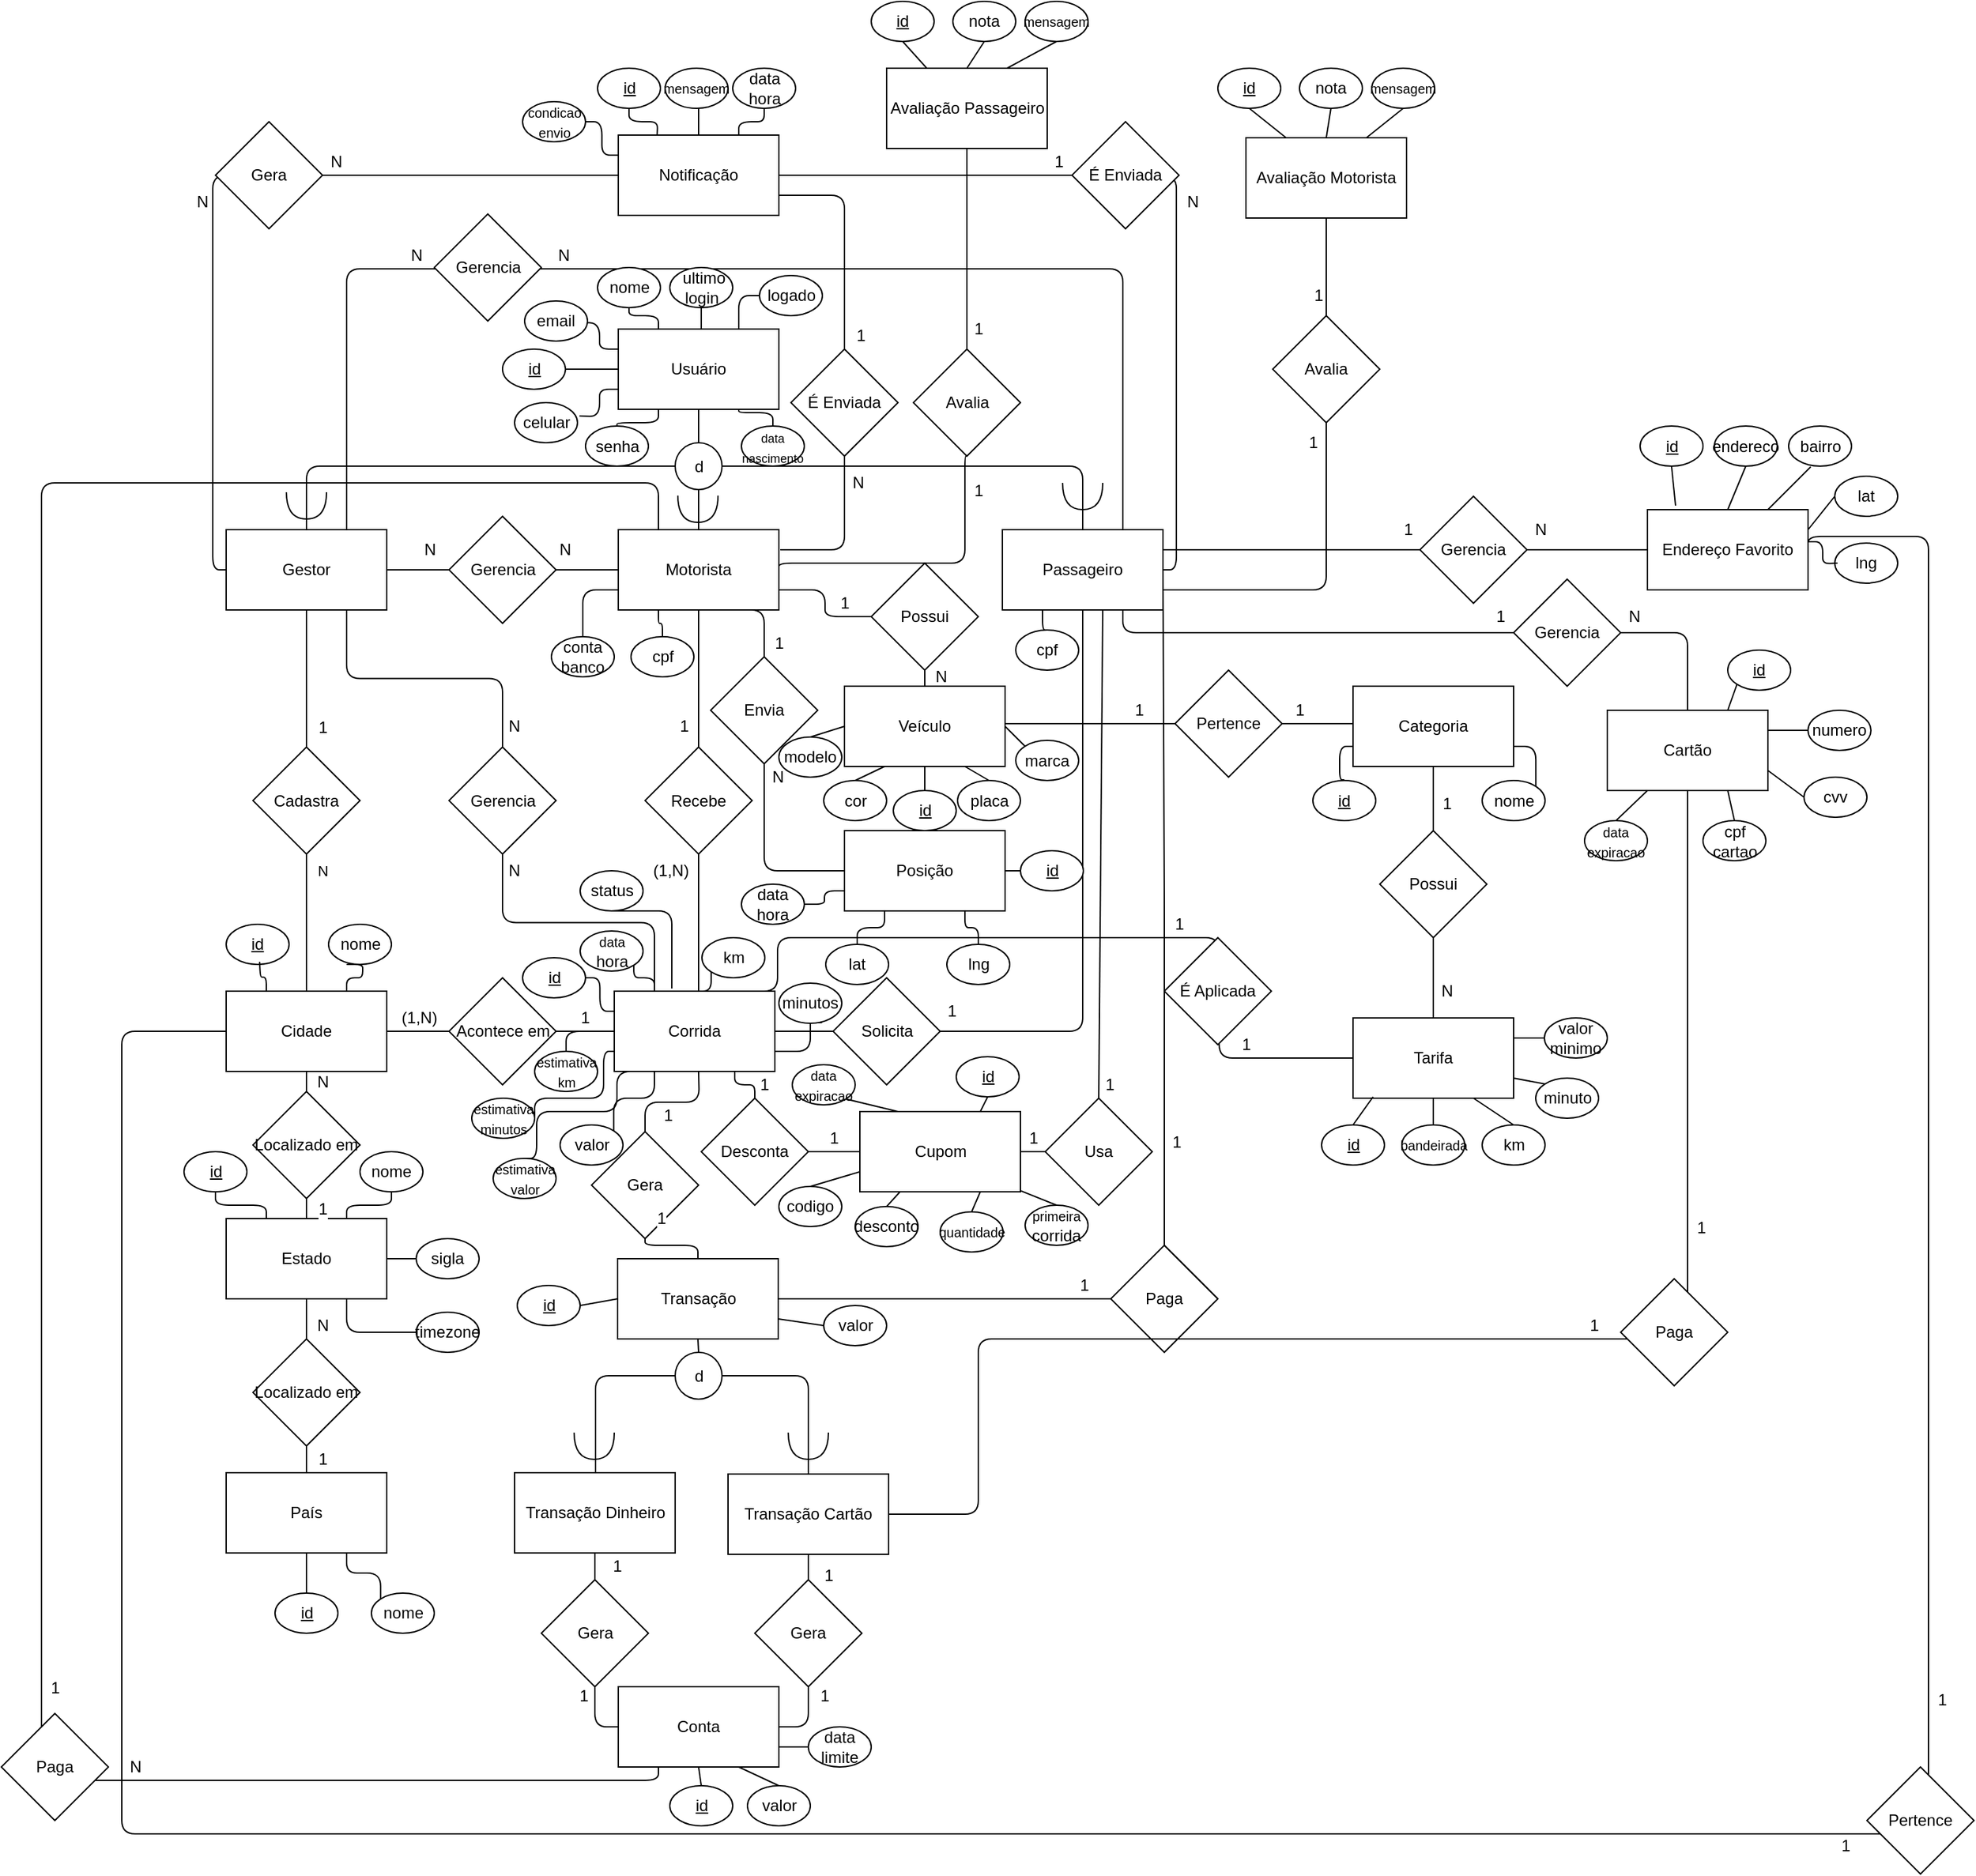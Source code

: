 <mxfile version="12.2.3" type="device" pages="1"><diagram id="lkSiSnRh_1gBHTzEHVLH" name="ER-UBER"><mxGraphModel dx="2011" dy="1694" grid="1" gridSize="10" guides="1" tooltips="1" connect="1" arrows="1" fold="1" page="1" pageScale="1" pageWidth="827" pageHeight="1169" math="0" shadow="0"><root><mxCell id="0"/><mxCell id="1" parent="0"/><mxCell id="EUFkOle4bIXPFtoqzXdv-1" value="Usuário" style="rounded=0;whiteSpace=wrap;html=1;" vertex="1" parent="1"><mxGeometry x="331" y="25" width="120" height="60" as="geometry"/></mxCell><mxCell id="EUFkOle4bIXPFtoqzXdv-3" value="Gestor" style="rounded=0;whiteSpace=wrap;html=1;" vertex="1" parent="1"><mxGeometry x="38" y="175" width="120" height="60" as="geometry"/></mxCell><mxCell id="EUFkOle4bIXPFtoqzXdv-4" value="Motorista" style="rounded=0;whiteSpace=wrap;html=1;" vertex="1" parent="1"><mxGeometry x="331" y="175" width="120" height="60" as="geometry"/></mxCell><mxCell id="EUFkOle4bIXPFtoqzXdv-6" value="" style="endArrow=none;html=1;exitX=0.5;exitY=0;exitDx=0;exitDy=0;" edge="1" parent="1" source="EUFkOle4bIXPFtoqzXdv-4" target="EUFkOle4bIXPFtoqzXdv-8"><mxGeometry width="50" height="50" relative="1" as="geometry"><mxPoint x="375" y="160" as="sourcePoint"/><mxPoint x="425" y="110" as="targetPoint"/></mxGeometry></mxCell><mxCell id="EUFkOle4bIXPFtoqzXdv-8" value="d" style="ellipse;whiteSpace=wrap;html=1;aspect=fixed;" vertex="1" parent="1"><mxGeometry x="373.5" y="110" width="35" height="35" as="geometry"/></mxCell><mxCell id="EUFkOle4bIXPFtoqzXdv-11" value="" style="endArrow=none;html=1;entryX=0.5;entryY=1;entryDx=0;entryDy=0;exitX=0.5;exitY=0;exitDx=0;exitDy=0;" edge="1" parent="1" source="EUFkOle4bIXPFtoqzXdv-8" target="EUFkOle4bIXPFtoqzXdv-1"><mxGeometry width="50" height="50" relative="1" as="geometry"><mxPoint x="425" y="125" as="sourcePoint"/><mxPoint x="435" y="170" as="targetPoint"/></mxGeometry></mxCell><mxCell id="EUFkOle4bIXPFtoqzXdv-12" value="" style="endArrow=none;html=1;entryX=1;entryY=0.5;entryDx=0;entryDy=0;edgeStyle=orthogonalEdgeStyle;exitX=0.5;exitY=0;exitDx=0;exitDy=0;" edge="1" parent="1" source="EUFkOle4bIXPFtoqzXdv-5" target="EUFkOle4bIXPFtoqzXdv-8"><mxGeometry width="50" height="50" relative="1" as="geometry"><mxPoint x="545" y="143" as="sourcePoint"/><mxPoint x="445" y="180" as="targetPoint"/></mxGeometry></mxCell><mxCell id="EUFkOle4bIXPFtoqzXdv-15" value="" style="endArrow=none;html=1;edgeStyle=orthogonalEdgeStyle;entryX=0.5;entryY=0;entryDx=0;entryDy=0;exitX=0;exitY=0.5;exitDx=0;exitDy=0;" edge="1" parent="1" source="EUFkOle4bIXPFtoqzXdv-8" target="EUFkOle4bIXPFtoqzXdv-3"><mxGeometry width="50" height="50" relative="1" as="geometry"><mxPoint x="405" y="145" as="sourcePoint"/><mxPoint x="285" y="167" as="targetPoint"/><Array as="points"><mxPoint x="98" y="128"/></Array></mxGeometry></mxCell><mxCell id="EUFkOle4bIXPFtoqzXdv-19" value="" style="endArrow=none;html=1;edgeStyle=orthogonalEdgeStyle;curved=1;" edge="1" parent="1"><mxGeometry width="50" height="50" relative="1" as="geometry"><mxPoint x="375.5" y="149.5" as="sourcePoint"/><mxPoint x="405.5" y="149.5" as="targetPoint"/><Array as="points"><mxPoint x="375.5" y="169.5"/><mxPoint x="405.5" y="169.5"/></Array></mxGeometry></mxCell><mxCell id="EUFkOle4bIXPFtoqzXdv-22" value="" style="endArrow=none;html=1;edgeStyle=orthogonalEdgeStyle;curved=1;" edge="1" parent="1"><mxGeometry width="50" height="50" relative="1" as="geometry"><mxPoint x="663" y="140" as="sourcePoint"/><mxPoint x="693" y="140" as="targetPoint"/><Array as="points"><mxPoint x="663" y="160"/><mxPoint x="693" y="160"/></Array></mxGeometry></mxCell><mxCell id="EUFkOle4bIXPFtoqzXdv-23" value="" style="endArrow=none;html=1;edgeStyle=orthogonalEdgeStyle;curved=1;" edge="1" parent="1"><mxGeometry width="50" height="50" relative="1" as="geometry"><mxPoint x="83" y="147" as="sourcePoint"/><mxPoint x="113" y="147" as="targetPoint"/><Array as="points"><mxPoint x="83" y="167"/><mxPoint x="113" y="167"/></Array></mxGeometry></mxCell><mxCell id="EUFkOle4bIXPFtoqzXdv-25" value="Corrida" style="rounded=0;whiteSpace=wrap;html=1;fillColor=#FFFFFF;" vertex="1" parent="1"><mxGeometry x="328" y="520" width="120" height="60" as="geometry"/></mxCell><mxCell id="EUFkOle4bIXPFtoqzXdv-26" value="Cidade" style="rounded=0;whiteSpace=wrap;html=1;fillColor=#FFFFFF;" vertex="1" parent="1"><mxGeometry x="38" y="520" width="120" height="60" as="geometry"/></mxCell><mxCell id="EUFkOle4bIXPFtoqzXdv-27" value="Transação" style="rounded=0;whiteSpace=wrap;html=1;fillColor=#FFFFFF;" vertex="1" parent="1"><mxGeometry x="330.5" y="720" width="120" height="60" as="geometry"/></mxCell><mxCell id="EUFkOle4bIXPFtoqzXdv-28" value="Cadastra" style="rhombus;whiteSpace=wrap;html=1;fillColor=#FFFFFF;" vertex="1" parent="1"><mxGeometry x="58" y="337.5" width="80" height="80" as="geometry"/></mxCell><mxCell id="EUFkOle4bIXPFtoqzXdv-31" value="N" style="endArrow=none;html=1;entryX=0.5;entryY=1;entryDx=0;entryDy=0;exitX=0.5;exitY=0;exitDx=0;exitDy=0;" edge="1" parent="1" source="EUFkOle4bIXPFtoqzXdv-26" target="EUFkOle4bIXPFtoqzXdv-28"><mxGeometry x="0.756" y="-12" width="50" height="50" relative="1" as="geometry"><mxPoint x="38" y="650" as="sourcePoint"/><mxPoint x="98" y="490" as="targetPoint"/><mxPoint as="offset"/></mxGeometry></mxCell><mxCell id="EUFkOle4bIXPFtoqzXdv-32" value="Gerencia" style="rhombus;whiteSpace=wrap;html=1;fillColor=#FFFFFF;" vertex="1" parent="1"><mxGeometry x="204.5" y="165" width="80" height="80" as="geometry"/></mxCell><mxCell id="EUFkOle4bIXPFtoqzXdv-34" value="" style="endArrow=none;html=1;entryX=0;entryY=0.5;entryDx=0;entryDy=0;exitX=1;exitY=0.5;exitDx=0;exitDy=0;" edge="1" parent="1" source="EUFkOle4bIXPFtoqzXdv-3" target="EUFkOle4bIXPFtoqzXdv-32"><mxGeometry width="50" height="50" relative="1" as="geometry"><mxPoint x="38" y="500" as="sourcePoint"/><mxPoint x="88" y="450" as="targetPoint"/></mxGeometry></mxCell><mxCell id="EUFkOle4bIXPFtoqzXdv-215" value="N" style="text;html=1;resizable=0;points=[];align=center;verticalAlign=middle;labelBackgroundColor=#ffffff;" vertex="1" connectable="0" parent="EUFkOle4bIXPFtoqzXdv-34"><mxGeometry x="0.376" y="1" relative="1" as="geometry"><mxPoint y="-14" as="offset"/></mxGeometry></mxCell><mxCell id="EUFkOle4bIXPFtoqzXdv-35" value="" style="endArrow=none;html=1;entryX=0;entryY=0.5;entryDx=0;entryDy=0;exitX=1;exitY=0.5;exitDx=0;exitDy=0;" edge="1" parent="1" source="EUFkOle4bIXPFtoqzXdv-32" target="EUFkOle4bIXPFtoqzXdv-4"><mxGeometry width="50" height="50" relative="1" as="geometry"><mxPoint x="288" y="205" as="sourcePoint"/><mxPoint x="214.5" y="215" as="targetPoint"/></mxGeometry></mxCell><mxCell id="EUFkOle4bIXPFtoqzXdv-216" value="N" style="text;html=1;resizable=0;points=[];align=center;verticalAlign=middle;labelBackgroundColor=#ffffff;" vertex="1" connectable="0" parent="EUFkOle4bIXPFtoqzXdv-35"><mxGeometry x="-0.505" relative="1" as="geometry"><mxPoint x="-5.5" y="-15" as="offset"/></mxGeometry></mxCell><mxCell id="EUFkOle4bIXPFtoqzXdv-36" value="" style="endArrow=none;html=1;entryX=0.5;entryY=1;entryDx=0;entryDy=0;exitX=0.5;exitY=0;exitDx=0;exitDy=0;" edge="1" parent="1" source="EUFkOle4bIXPFtoqzXdv-28" target="EUFkOle4bIXPFtoqzXdv-3"><mxGeometry width="50" height="50" relative="1" as="geometry"><mxPoint x="38" y="500" as="sourcePoint"/><mxPoint x="88" y="450" as="targetPoint"/></mxGeometry></mxCell><mxCell id="EUFkOle4bIXPFtoqzXdv-199" value="1" style="text;html=1;resizable=0;points=[];align=center;verticalAlign=middle;labelBackgroundColor=#ffffff;" vertex="1" connectable="0" parent="EUFkOle4bIXPFtoqzXdv-36"><mxGeometry x="-0.795" y="-1" relative="1" as="geometry"><mxPoint x="11" y="-4.5" as="offset"/></mxGeometry></mxCell><mxCell id="EUFkOle4bIXPFtoqzXdv-37" value="" style="endArrow=none;html=1;entryX=0.5;entryY=1;entryDx=0;entryDy=0;" edge="1" parent="1" target="EUFkOle4bIXPFtoqzXdv-4"><mxGeometry width="50" height="50" relative="1" as="geometry"><mxPoint x="391" y="410" as="sourcePoint"/><mxPoint x="88" y="450" as="targetPoint"/></mxGeometry></mxCell><mxCell id="EUFkOle4bIXPFtoqzXdv-202" value="1" style="text;html=1;resizable=0;points=[];align=center;verticalAlign=middle;labelBackgroundColor=#ffffff;" vertex="1" connectable="0" parent="EUFkOle4bIXPFtoqzXdv-37"><mxGeometry x="-0.017" y="-1" relative="1" as="geometry"><mxPoint x="-12" y="-2" as="offset"/></mxGeometry></mxCell><mxCell id="EUFkOle4bIXPFtoqzXdv-38" value="Recebe" style="rhombus;whiteSpace=wrap;html=1;fillColor=#FFFFFF;" vertex="1" parent="1"><mxGeometry x="351" y="337.5" width="80" height="80" as="geometry"/></mxCell><mxCell id="EUFkOle4bIXPFtoqzXdv-39" value="" style="endArrow=none;html=1;entryX=0.5;entryY=1;entryDx=0;entryDy=0;" edge="1" parent="1" target="EUFkOle4bIXPFtoqzXdv-38"><mxGeometry width="50" height="50" relative="1" as="geometry"><mxPoint x="391" y="520" as="sourcePoint"/><mxPoint x="391" y="500" as="targetPoint"/></mxGeometry></mxCell><mxCell id="EUFkOle4bIXPFtoqzXdv-203" value="(1,N)" style="text;html=1;resizable=0;points=[];align=center;verticalAlign=middle;labelBackgroundColor=#ffffff;" vertex="1" connectable="0" parent="EUFkOle4bIXPFtoqzXdv-39"><mxGeometry x="0.678" y="2" relative="1" as="geometry"><mxPoint x="-19" y="-4" as="offset"/></mxGeometry></mxCell><mxCell id="EUFkOle4bIXPFtoqzXdv-43" value="Solicita" style="rhombus;whiteSpace=wrap;html=1;fillColor=#FFFFFF;" vertex="1" parent="1"><mxGeometry x="491.5" y="510" width="80" height="80" as="geometry"/></mxCell><mxCell id="EUFkOle4bIXPFtoqzXdv-44" value="" style="endArrow=none;html=1;entryX=0;entryY=0.5;entryDx=0;entryDy=0;" edge="1" parent="1" target="EUFkOle4bIXPFtoqzXdv-43"><mxGeometry width="50" height="50" relative="1" as="geometry"><mxPoint x="448" y="550" as="sourcePoint"/><mxPoint x="375" y="795" as="targetPoint"/></mxGeometry></mxCell><mxCell id="EUFkOle4bIXPFtoqzXdv-214" value="1" style="text;html=1;resizable=0;points=[];align=center;verticalAlign=middle;labelBackgroundColor=#ffffff;" vertex="1" connectable="0" parent="EUFkOle4bIXPFtoqzXdv-44"><mxGeometry x="0.287" y="3" relative="1" as="geometry"><mxPoint x="4" y="-7" as="offset"/></mxGeometry></mxCell><mxCell id="EUFkOle4bIXPFtoqzXdv-45" value="" style="endArrow=none;html=1;entryX=0.5;entryY=1;entryDx=0;entryDy=0;exitX=1;exitY=0.5;exitDx=0;exitDy=0;edgeStyle=orthogonalEdgeStyle;" edge="1" parent="1" source="EUFkOle4bIXPFtoqzXdv-43" target="EUFkOle4bIXPFtoqzXdv-5"><mxGeometry width="50" height="50" relative="1" as="geometry"><mxPoint x="575" y="400" as="sourcePoint"/><mxPoint x="618" y="400" as="targetPoint"/></mxGeometry></mxCell><mxCell id="EUFkOle4bIXPFtoqzXdv-213" value="1" style="text;html=1;resizable=0;points=[];align=center;verticalAlign=middle;labelBackgroundColor=#ffffff;" vertex="1" connectable="0" parent="EUFkOle4bIXPFtoqzXdv-45"><mxGeometry x="0.933" relative="1" as="geometry"><mxPoint x="-98" y="286" as="offset"/></mxGeometry></mxCell><mxCell id="EUFkOle4bIXPFtoqzXdv-46" value="Gera" style="rhombus;whiteSpace=wrap;html=1;fillColor=#FFFFFF;" vertex="1" parent="1"><mxGeometry x="311" y="625" width="80" height="80" as="geometry"/></mxCell><mxCell id="EUFkOle4bIXPFtoqzXdv-47" value="" style="endArrow=none;html=1;exitX=0.5;exitY=0;exitDx=0;exitDy=0;edgeStyle=orthogonalEdgeStyle;" edge="1" parent="1" source="EUFkOle4bIXPFtoqzXdv-46"><mxGeometry width="50" height="50" relative="1" as="geometry"><mxPoint x="38" y="820" as="sourcePoint"/><mxPoint x="391" y="580" as="targetPoint"/></mxGeometry></mxCell><mxCell id="EUFkOle4bIXPFtoqzXdv-183" value="1" style="text;html=1;resizable=0;points=[];align=center;verticalAlign=middle;labelBackgroundColor=#ffffff;" vertex="1" connectable="0" parent="EUFkOle4bIXPFtoqzXdv-47"><mxGeometry x="-0.429" relative="1" as="geometry"><mxPoint x="14" y="10" as="offset"/></mxGeometry></mxCell><mxCell id="EUFkOle4bIXPFtoqzXdv-48" value="" style="endArrow=none;html=1;entryX=0.5;entryY=1;entryDx=0;entryDy=0;exitX=0.5;exitY=0;exitDx=0;exitDy=0;edgeStyle=orthogonalEdgeStyle;" edge="1" parent="1" source="EUFkOle4bIXPFtoqzXdv-27" target="EUFkOle4bIXPFtoqzXdv-46"><mxGeometry width="50" height="50" relative="1" as="geometry"><mxPoint x="38" y="820" as="sourcePoint"/><mxPoint x="88" y="770" as="targetPoint"/></mxGeometry></mxCell><mxCell id="EUFkOle4bIXPFtoqzXdv-184" value="1" style="text;html=1;resizable=0;points=[];align=center;verticalAlign=middle;labelBackgroundColor=#ffffff;" vertex="1" connectable="0" parent="EUFkOle4bIXPFtoqzXdv-48"><mxGeometry x="-0.682" y="7" relative="1" as="geometry"><mxPoint x="-21" y="-22" as="offset"/></mxGeometry></mxCell><mxCell id="EUFkOle4bIXPFtoqzXdv-53" value="" style="endArrow=none;html=1;entryX=1;entryY=0.5;entryDx=0;entryDy=0;edgeStyle=orthogonalEdgeStyle;" edge="1" parent="1" source="EUFkOle4bIXPFtoqzXdv-54"><mxGeometry width="50" height="50" relative="1" as="geometry"><mxPoint x="778" y="727" as="sourcePoint"/><mxPoint x="738" y="202" as="targetPoint"/></mxGeometry></mxCell><mxCell id="EUFkOle4bIXPFtoqzXdv-190" value="1" style="text;html=1;resizable=0;points=[];align=center;verticalAlign=middle;labelBackgroundColor=#ffffff;" vertex="1" connectable="0" parent="EUFkOle4bIXPFtoqzXdv-53"><mxGeometry x="-0.664" relative="1" as="geometry"><mxPoint x="9" y="8" as="offset"/></mxGeometry></mxCell><mxCell id="EUFkOle4bIXPFtoqzXdv-54" value="Paga" style="rhombus;whiteSpace=wrap;html=1;fillColor=#FFFFFF;" vertex="1" parent="1"><mxGeometry x="699" y="710" width="80" height="80" as="geometry"/></mxCell><mxCell id="EUFkOle4bIXPFtoqzXdv-56" value="" style="endArrow=none;html=1;entryX=1;entryY=0.5;entryDx=0;entryDy=0;exitX=0.5;exitY=0;exitDx=0;exitDy=0;edgeStyle=orthogonalEdgeStyle;" edge="1" parent="1" source="EUFkOle4bIXPFtoqzXdv-54" target="EUFkOle4bIXPFtoqzXdv-54"><mxGeometry width="50" height="50" relative="1" as="geometry"><mxPoint x="451" y="730" as="sourcePoint"/><mxPoint x="738" y="355" as="targetPoint"/></mxGeometry></mxCell><mxCell id="EUFkOle4bIXPFtoqzXdv-57" value="" style="endArrow=none;html=1;entryX=0;entryY=0.5;entryDx=0;entryDy=0;exitX=1;exitY=0.5;exitDx=0;exitDy=0;" edge="1" parent="1" source="EUFkOle4bIXPFtoqzXdv-27" target="EUFkOle4bIXPFtoqzXdv-54"><mxGeometry width="50" height="50" relative="1" as="geometry"><mxPoint x="38" y="830" as="sourcePoint"/><mxPoint x="88" y="780" as="targetPoint"/></mxGeometry></mxCell><mxCell id="EUFkOle4bIXPFtoqzXdv-191" value="1" style="text;html=1;resizable=0;points=[];align=center;verticalAlign=middle;labelBackgroundColor=#ffffff;" vertex="1" connectable="0" parent="EUFkOle4bIXPFtoqzXdv-57"><mxGeometry x="0.862" y="1" relative="1" as="geometry"><mxPoint x="-3" y="-9" as="offset"/></mxGeometry></mxCell><mxCell id="EUFkOle4bIXPFtoqzXdv-59" value="" style="endArrow=none;html=1;entryX=0;entryY=0.5;entryDx=0;entryDy=0;exitX=1;exitY=0.5;exitDx=0;exitDy=0;" edge="1" parent="1" source="EUFkOle4bIXPFtoqzXdv-58" target="EUFkOle4bIXPFtoqzXdv-25"><mxGeometry width="50" height="50" relative="1" as="geometry"><mxPoint x="40" y="840" as="sourcePoint"/><mxPoint x="90" y="790" as="targetPoint"/></mxGeometry></mxCell><mxCell id="EUFkOle4bIXPFtoqzXdv-196" value="1" style="text;html=1;resizable=0;points=[];align=center;verticalAlign=middle;labelBackgroundColor=#ffffff;" vertex="1" connectable="0" parent="EUFkOle4bIXPFtoqzXdv-59"><mxGeometry x="0.081" y="3" relative="1" as="geometry"><mxPoint x="-2" y="-7" as="offset"/></mxGeometry></mxCell><mxCell id="EUFkOle4bIXPFtoqzXdv-58" value="Acontece em" style="rhombus;whiteSpace=wrap;html=1;fillColor=#FFFFFF;" vertex="1" parent="1"><mxGeometry x="204.5" y="510" width="80" height="80" as="geometry"/></mxCell><mxCell id="EUFkOle4bIXPFtoqzXdv-61" value="" style="endArrow=none;html=1;entryX=0;entryY=0.5;entryDx=0;entryDy=0;exitX=1;exitY=0.5;exitDx=0;exitDy=0;" edge="1" parent="1" source="EUFkOle4bIXPFtoqzXdv-26" target="EUFkOle4bIXPFtoqzXdv-58"><mxGeometry width="50" height="50" relative="1" as="geometry"><mxPoint x="40" y="840" as="sourcePoint"/><mxPoint x="90" y="790" as="targetPoint"/></mxGeometry></mxCell><mxCell id="EUFkOle4bIXPFtoqzXdv-197" value="(1,N)" style="text;html=1;resizable=0;points=[];align=center;verticalAlign=middle;labelBackgroundColor=#ffffff;" vertex="1" connectable="0" parent="EUFkOle4bIXPFtoqzXdv-61"><mxGeometry x="-0.14" y="2" relative="1" as="geometry"><mxPoint x="3.5" y="-8" as="offset"/></mxGeometry></mxCell><mxCell id="EUFkOle4bIXPFtoqzXdv-62" value="Estado" style="rounded=0;whiteSpace=wrap;html=1;fillColor=#FFFFFF;" vertex="1" parent="1"><mxGeometry x="38" y="690" width="120" height="60" as="geometry"/></mxCell><mxCell id="EUFkOle4bIXPFtoqzXdv-63" value="Localizado em" style="rhombus;whiteSpace=wrap;html=1;fillColor=#FFFFFF;" vertex="1" parent="1"><mxGeometry x="58" y="595" width="80" height="80" as="geometry"/></mxCell><mxCell id="EUFkOle4bIXPFtoqzXdv-64" value="" style="endArrow=none;html=1;entryX=0.5;entryY=1;entryDx=0;entryDy=0;exitX=0.5;exitY=0;exitDx=0;exitDy=0;" edge="1" parent="1" source="EUFkOle4bIXPFtoqzXdv-63" target="EUFkOle4bIXPFtoqzXdv-26"><mxGeometry width="50" height="50" relative="1" as="geometry"><mxPoint x="40" y="840" as="sourcePoint"/><mxPoint x="90" y="790" as="targetPoint"/></mxGeometry></mxCell><mxCell id="EUFkOle4bIXPFtoqzXdv-192" value="N" style="text;html=1;resizable=0;points=[];align=center;verticalAlign=middle;labelBackgroundColor=#ffffff;" vertex="1" connectable="0" parent="EUFkOle4bIXPFtoqzXdv-64"><mxGeometry x="-0.2" relative="1" as="geometry"><mxPoint x="12" y="-1.5" as="offset"/></mxGeometry></mxCell><mxCell id="EUFkOle4bIXPFtoqzXdv-65" value="" style="endArrow=none;html=1;entryX=0.5;entryY=1;entryDx=0;entryDy=0;exitX=0.5;exitY=0;exitDx=0;exitDy=0;" edge="1" parent="1" source="EUFkOle4bIXPFtoqzXdv-62" target="EUFkOle4bIXPFtoqzXdv-63"><mxGeometry width="50" height="50" relative="1" as="geometry"><mxPoint x="108" y="605" as="sourcePoint"/><mxPoint x="108" y="590" as="targetPoint"/></mxGeometry></mxCell><mxCell id="EUFkOle4bIXPFtoqzXdv-193" value="1" style="text;html=1;resizable=0;points=[];align=center;verticalAlign=middle;labelBackgroundColor=#ffffff;" vertex="1" connectable="0" parent="EUFkOle4bIXPFtoqzXdv-65"><mxGeometry x="0.333" y="-1" relative="1" as="geometry"><mxPoint x="11" y="2.5" as="offset"/></mxGeometry></mxCell><mxCell id="EUFkOle4bIXPFtoqzXdv-66" value="Localizado em" style="rhombus;whiteSpace=wrap;html=1;fillColor=#FFFFFF;" vertex="1" parent="1"><mxGeometry x="58" y="780" width="80" height="80" as="geometry"/></mxCell><mxCell id="EUFkOle4bIXPFtoqzXdv-67" value="" style="endArrow=none;html=1;entryX=0.5;entryY=1;entryDx=0;entryDy=0;exitX=0.5;exitY=0;exitDx=0;exitDy=0;" edge="1" parent="1" target="EUFkOle4bIXPFtoqzXdv-66"><mxGeometry width="50" height="50" relative="1" as="geometry"><mxPoint x="98" y="885" as="sourcePoint"/><mxPoint x="108" y="785" as="targetPoint"/></mxGeometry></mxCell><mxCell id="EUFkOle4bIXPFtoqzXdv-195" value="1" style="text;html=1;resizable=0;points=[];align=center;verticalAlign=middle;labelBackgroundColor=#ffffff;" vertex="1" connectable="0" parent="EUFkOle4bIXPFtoqzXdv-67"><mxGeometry x="0.28" y="2" relative="1" as="geometry"><mxPoint x="14" y="1" as="offset"/></mxGeometry></mxCell><mxCell id="EUFkOle4bIXPFtoqzXdv-68" value="País" style="rounded=0;whiteSpace=wrap;html=1;fillColor=#FFFFFF;" vertex="1" parent="1"><mxGeometry x="38" y="880" width="120" height="60" as="geometry"/></mxCell><mxCell id="EUFkOle4bIXPFtoqzXdv-69" value="" style="endArrow=none;html=1;entryX=0.5;entryY=1;entryDx=0;entryDy=0;exitX=0.5;exitY=0;exitDx=0;exitDy=0;" edge="1" parent="1" source="EUFkOle4bIXPFtoqzXdv-66" target="EUFkOle4bIXPFtoqzXdv-62"><mxGeometry width="50" height="50" relative="1" as="geometry"><mxPoint x="40" y="1010" as="sourcePoint"/><mxPoint x="100" y="770" as="targetPoint"/></mxGeometry></mxCell><mxCell id="EUFkOle4bIXPFtoqzXdv-194" value="N" style="text;html=1;resizable=0;points=[];align=center;verticalAlign=middle;labelBackgroundColor=#ffffff;" vertex="1" connectable="0" parent="EUFkOle4bIXPFtoqzXdv-69"><mxGeometry x="-0.133" y="-2" relative="1" as="geometry"><mxPoint x="10" y="3" as="offset"/></mxGeometry></mxCell><mxCell id="EUFkOle4bIXPFtoqzXdv-70" value="d" style="ellipse;whiteSpace=wrap;html=1;aspect=fixed;" vertex="1" parent="1"><mxGeometry x="373.5" y="790" width="35" height="35" as="geometry"/></mxCell><mxCell id="EUFkOle4bIXPFtoqzXdv-71" value="" style="endArrow=none;html=1;entryX=0.5;entryY=1;entryDx=0;entryDy=0;exitX=0.5;exitY=0;exitDx=0;exitDy=0;" edge="1" parent="1" source="EUFkOle4bIXPFtoqzXdv-70" target="EUFkOle4bIXPFtoqzXdv-27"><mxGeometry width="50" height="50" relative="1" as="geometry"><mxPoint x="40" y="1010" as="sourcePoint"/><mxPoint x="90" y="960" as="targetPoint"/></mxGeometry></mxCell><mxCell id="EUFkOle4bIXPFtoqzXdv-72" value="Transação Dinheiro" style="rounded=0;whiteSpace=wrap;html=1;fillColor=#FFFFFF;" vertex="1" parent="1"><mxGeometry x="253.5" y="880" width="120" height="60" as="geometry"/></mxCell><mxCell id="EUFkOle4bIXPFtoqzXdv-73" value="Transação Cartão" style="rounded=0;whiteSpace=wrap;html=1;fillColor=#FFFFFF;" vertex="1" parent="1"><mxGeometry x="413" y="881" width="120" height="60" as="geometry"/></mxCell><mxCell id="EUFkOle4bIXPFtoqzXdv-74" value="" style="endArrow=none;html=1;entryX=0;entryY=0.5;entryDx=0;entryDy=0;edgeStyle=orthogonalEdgeStyle;" edge="1" parent="1" target="EUFkOle4bIXPFtoqzXdv-70"><mxGeometry width="50" height="50" relative="1" as="geometry"><mxPoint x="314" y="880" as="sourcePoint"/><mxPoint x="90" y="960" as="targetPoint"/><Array as="points"><mxPoint x="314" y="808"/></Array></mxGeometry></mxCell><mxCell id="EUFkOle4bIXPFtoqzXdv-75" value="" style="endArrow=none;html=1;entryX=1;entryY=0.5;entryDx=0;entryDy=0;exitX=0.5;exitY=0;exitDx=0;exitDy=0;edgeStyle=orthogonalEdgeStyle;" edge="1" parent="1" source="EUFkOle4bIXPFtoqzXdv-73" target="EUFkOle4bIXPFtoqzXdv-70"><mxGeometry width="50" height="50" relative="1" as="geometry"><mxPoint x="324" y="890" as="sourcePoint"/><mxPoint x="383.5" y="817.5" as="targetPoint"/></mxGeometry></mxCell><mxCell id="EUFkOle4bIXPFtoqzXdv-76" value="" style="endArrow=none;html=1;edgeStyle=orthogonalEdgeStyle;curved=1;" edge="1" parent="1"><mxGeometry width="50" height="50" relative="1" as="geometry"><mxPoint x="458" y="850" as="sourcePoint"/><mxPoint x="488" y="850" as="targetPoint"/><Array as="points"><mxPoint x="458" y="870"/><mxPoint x="488" y="870"/></Array></mxGeometry></mxCell><mxCell id="EUFkOle4bIXPFtoqzXdv-77" value="" style="endArrow=none;html=1;edgeStyle=orthogonalEdgeStyle;curved=1;" edge="1" parent="1"><mxGeometry width="50" height="50" relative="1" as="geometry"><mxPoint x="298" y="850" as="sourcePoint"/><mxPoint x="328" y="850" as="targetPoint"/><Array as="points"><mxPoint x="298" y="870"/><mxPoint x="328" y="870"/></Array></mxGeometry></mxCell><mxCell id="EUFkOle4bIXPFtoqzXdv-78" value="Gerencia" style="rhombus;whiteSpace=wrap;html=1;fillColor=#FFFFFF;" vertex="1" parent="1"><mxGeometry x="204.5" y="337.5" width="80" height="80" as="geometry"/></mxCell><mxCell id="EUFkOle4bIXPFtoqzXdv-79" value="" style="endArrow=none;html=1;entryX=0.25;entryY=0;entryDx=0;entryDy=0;exitX=0.5;exitY=1;exitDx=0;exitDy=0;edgeStyle=orthogonalEdgeStyle;" edge="1" parent="1" source="EUFkOle4bIXPFtoqzXdv-78" target="EUFkOle4bIXPFtoqzXdv-25"><mxGeometry width="50" height="50" relative="1" as="geometry"><mxPoint x="40" y="1012" as="sourcePoint"/><mxPoint x="244.5" y="512" as="targetPoint"/></mxGeometry></mxCell><mxCell id="EUFkOle4bIXPFtoqzXdv-201" value="N" style="text;html=1;resizable=0;points=[];align=center;verticalAlign=middle;labelBackgroundColor=#ffffff;" vertex="1" connectable="0" parent="EUFkOle4bIXPFtoqzXdv-79"><mxGeometry x="-0.861" y="-1" relative="1" as="geometry"><mxPoint x="9.5" y="-3" as="offset"/></mxGeometry></mxCell><mxCell id="EUFkOle4bIXPFtoqzXdv-80" value="" style="endArrow=none;html=1;exitX=0.5;exitY=0;exitDx=0;exitDy=0;entryX=0.75;entryY=1;entryDx=0;entryDy=0;edgeStyle=orthogonalEdgeStyle;" edge="1" parent="1" source="EUFkOle4bIXPFtoqzXdv-78" target="EUFkOle4bIXPFtoqzXdv-3"><mxGeometry width="50" height="50" relative="1" as="geometry"><mxPoint x="41" y="1029" as="sourcePoint"/><mxPoint x="237.397" y="255.897" as="targetPoint"/></mxGeometry></mxCell><mxCell id="EUFkOle4bIXPFtoqzXdv-200" value="N" style="text;html=1;resizable=0;points=[];align=center;verticalAlign=middle;labelBackgroundColor=#ffffff;" vertex="1" connectable="0" parent="EUFkOle4bIXPFtoqzXdv-80"><mxGeometry x="-0.891" relative="1" as="geometry"><mxPoint x="8.5" y="-4" as="offset"/></mxGeometry></mxCell><mxCell id="EUFkOle4bIXPFtoqzXdv-81" value="Possui" style="rhombus;whiteSpace=wrap;html=1;fillColor=#FFFFFF;" vertex="1" parent="1"><mxGeometry x="520" y="200" width="80" height="80" as="geometry"/></mxCell><mxCell id="EUFkOle4bIXPFtoqzXdv-82" value="" style="endArrow=none;html=1;entryX=0;entryY=0.5;entryDx=0;entryDy=0;exitX=1;exitY=0.75;exitDx=0;exitDy=0;edgeStyle=orthogonalEdgeStyle;" edge="1" parent="1" source="EUFkOle4bIXPFtoqzXdv-4" target="EUFkOle4bIXPFtoqzXdv-81"><mxGeometry width="50" height="50" relative="1" as="geometry"><mxPoint x="294.5" y="215" as="sourcePoint"/><mxPoint x="341" y="215" as="targetPoint"/></mxGeometry></mxCell><mxCell id="EUFkOle4bIXPFtoqzXdv-206" value="1" style="text;html=1;resizable=0;points=[];align=center;verticalAlign=middle;labelBackgroundColor=#ffffff;" vertex="1" connectable="0" parent="EUFkOle4bIXPFtoqzXdv-82"><mxGeometry x="0.618" y="3" relative="1" as="geometry"><mxPoint x="-3" y="-7" as="offset"/></mxGeometry></mxCell><mxCell id="EUFkOle4bIXPFtoqzXdv-84" value="" style="endArrow=none;html=1;entryX=0.5;entryY=1;entryDx=0;entryDy=0;exitX=0.5;exitY=0;exitDx=0;exitDy=0;" edge="1" parent="1" source="EUFkOle4bIXPFtoqzXdv-86" target="EUFkOle4bIXPFtoqzXdv-81"><mxGeometry width="50" height="50" relative="1" as="geometry"><mxPoint x="532" y="280" as="sourcePoint"/><mxPoint x="351" y="222" as="targetPoint"/></mxGeometry></mxCell><mxCell id="EUFkOle4bIXPFtoqzXdv-207" value="N" style="text;html=1;resizable=0;points=[];align=center;verticalAlign=middle;labelBackgroundColor=#ffffff;" vertex="1" connectable="0" parent="EUFkOle4bIXPFtoqzXdv-84"><mxGeometry y="1" relative="1" as="geometry"><mxPoint x="12.5" y="-1" as="offset"/></mxGeometry></mxCell><mxCell id="EUFkOle4bIXPFtoqzXdv-86" value="Veículo" style="rounded=0;whiteSpace=wrap;html=1;fillColor=#FFFFFF;" vertex="1" parent="1"><mxGeometry x="500" y="292" width="120" height="60" as="geometry"/></mxCell><mxCell id="EUFkOle4bIXPFtoqzXdv-88" value="Conta" style="rounded=0;whiteSpace=wrap;html=1;fillColor=#FFFFFF;" vertex="1" parent="1"><mxGeometry x="331" y="1040" width="120" height="60" as="geometry"/></mxCell><mxCell id="EUFkOle4bIXPFtoqzXdv-89" value="" style="endArrow=none;html=1;entryX=0.5;entryY=1;entryDx=0;entryDy=0;exitX=0;exitY=0.5;exitDx=0;exitDy=0;edgeStyle=orthogonalEdgeStyle;" edge="1" parent="1" source="EUFkOle4bIXPFtoqzXdv-94" target="EUFkOle4bIXPFtoqzXdv-72"><mxGeometry width="50" height="50" relative="1" as="geometry"><mxPoint x="280" y="1010" as="sourcePoint"/><mxPoint x="90" y="1070" as="targetPoint"/><Array as="points"><mxPoint x="314" y="1000"/></Array></mxGeometry></mxCell><mxCell id="EUFkOle4bIXPFtoqzXdv-185" value="1" style="text;html=1;resizable=0;points=[];align=center;verticalAlign=middle;labelBackgroundColor=#ffffff;" vertex="1" connectable="0" parent="EUFkOle4bIXPFtoqzXdv-89"><mxGeometry x="0.74" y="-1" relative="1" as="geometry"><mxPoint x="15" y="-3" as="offset"/></mxGeometry></mxCell><mxCell id="EUFkOle4bIXPFtoqzXdv-90" value="" style="endArrow=none;html=1;entryX=0.5;entryY=1;entryDx=0;entryDy=0;edgeStyle=orthogonalEdgeStyle;exitX=1;exitY=0.5;exitDx=0;exitDy=0;" edge="1" parent="1" source="EUFkOle4bIXPFtoqzXdv-88" target="EUFkOle4bIXPFtoqzXdv-73"><mxGeometry width="50" height="50" relative="1" as="geometry"><mxPoint x="455" y="1020" as="sourcePoint"/><mxPoint x="90" y="1070" as="targetPoint"/><Array as="points"><mxPoint x="473" y="1070"/></Array></mxGeometry></mxCell><mxCell id="EUFkOle4bIXPFtoqzXdv-91" value="Gera" style="rhombus;whiteSpace=wrap;html=1;fillColor=#FFFFFF;" vertex="1" parent="1"><mxGeometry x="433" y="960" width="80" height="80" as="geometry"/></mxCell><mxCell id="EUFkOle4bIXPFtoqzXdv-94" value="Gera" style="rhombus;whiteSpace=wrap;html=1;fillColor=#FFFFFF;" vertex="1" parent="1"><mxGeometry x="273.5" y="960" width="80" height="80" as="geometry"/></mxCell><mxCell id="EUFkOle4bIXPFtoqzXdv-95" value="" style="endArrow=none;html=1;entryX=0.5;entryY=1;entryDx=0;entryDy=0;exitX=0;exitY=0.5;exitDx=0;exitDy=0;edgeStyle=orthogonalEdgeStyle;" edge="1" parent="1" source="EUFkOle4bIXPFtoqzXdv-88" target="EUFkOle4bIXPFtoqzXdv-94"><mxGeometry width="50" height="50" relative="1" as="geometry"><mxPoint x="331" y="1070" as="sourcePoint"/><mxPoint x="314" y="940" as="targetPoint"/></mxGeometry></mxCell><mxCell id="EUFkOle4bIXPFtoqzXdv-96" value="" style="endArrow=none;html=1;entryX=0.75;entryY=1;entryDx=0;entryDy=0;exitX=0;exitY=0.5;exitDx=0;exitDy=0;edgeStyle=orthogonalEdgeStyle;" edge="1" parent="1" source="EUFkOle4bIXPFtoqzXdv-97" target="EUFkOle4bIXPFtoqzXdv-4"><mxGeometry width="50" height="50" relative="1" as="geometry"><mxPoint x="480" y="396" as="sourcePoint"/><mxPoint x="90" y="1120" as="targetPoint"/><Array as="points"><mxPoint x="440" y="430"/><mxPoint x="440" y="235"/></Array></mxGeometry></mxCell><mxCell id="EUFkOle4bIXPFtoqzXdv-204" value="1" style="text;html=1;resizable=0;points=[];align=center;verticalAlign=middle;labelBackgroundColor=#ffffff;" vertex="1" connectable="0" parent="EUFkOle4bIXPFtoqzXdv-96"><mxGeometry x="0.679" y="-1" relative="1" as="geometry"><mxPoint x="10" as="offset"/></mxGeometry></mxCell><mxCell id="EUFkOle4bIXPFtoqzXdv-205" value="N" style="text;html=1;resizable=0;points=[];align=center;verticalAlign=middle;labelBackgroundColor=#ffffff;" vertex="1" connectable="0" parent="EUFkOle4bIXPFtoqzXdv-96"><mxGeometry x="-0.073" y="-2" relative="1" as="geometry"><mxPoint x="8" y="-3" as="offset"/></mxGeometry></mxCell><mxCell id="EUFkOle4bIXPFtoqzXdv-97" value="Posição" style="rounded=0;whiteSpace=wrap;html=1;fillColor=#FFFFFF;" vertex="1" parent="1"><mxGeometry x="500" y="400" width="120" height="60" as="geometry"/></mxCell><mxCell id="EUFkOle4bIXPFtoqzXdv-98" value="Envia" style="rhombus;whiteSpace=wrap;html=1;fillColor=#FFFFFF;" vertex="1" parent="1"><mxGeometry x="400" y="270" width="80" height="80" as="geometry"/></mxCell><mxCell id="EUFkOle4bIXPFtoqzXdv-99" value="Cupom" style="rounded=0;whiteSpace=wrap;html=1;fillColor=#FFFFFF;" vertex="1" parent="1"><mxGeometry x="511.5" y="610" width="120" height="60" as="geometry"/></mxCell><mxCell id="EUFkOle4bIXPFtoqzXdv-101" value="Usa" style="rhombus;whiteSpace=wrap;html=1;fillColor=#FFFFFF;" vertex="1" parent="1"><mxGeometry x="650" y="600" width="80" height="80" as="geometry"/></mxCell><mxCell id="EUFkOle4bIXPFtoqzXdv-103" value="" style="endArrow=none;html=1;exitX=0.5;exitY=0;exitDx=0;exitDy=0;entryX=0.625;entryY=0.983;entryDx=0;entryDy=0;entryPerimeter=0;" edge="1" parent="1" source="EUFkOle4bIXPFtoqzXdv-101" target="EUFkOle4bIXPFtoqzXdv-5"><mxGeometry width="50" height="50" relative="1" as="geometry"><mxPoint x="653" y="287" as="sourcePoint"/><mxPoint x="703" y="230" as="targetPoint"/></mxGeometry></mxCell><mxCell id="EUFkOle4bIXPFtoqzXdv-179" value="1" style="text;html=1;resizable=0;points=[];align=center;verticalAlign=middle;labelBackgroundColor=#ffffff;" vertex="1" connectable="0" parent="EUFkOle4bIXPFtoqzXdv-103"><mxGeometry x="-0.929" y="-2" relative="1" as="geometry"><mxPoint x="6" y="3" as="offset"/></mxGeometry></mxCell><mxCell id="EUFkOle4bIXPFtoqzXdv-5" value="Passageiro" style="rounded=0;whiteSpace=wrap;html=1;" vertex="1" parent="1"><mxGeometry x="618" y="175" width="120" height="60" as="geometry"/></mxCell><mxCell id="EUFkOle4bIXPFtoqzXdv-104" value="" style="endArrow=none;html=1;entryX=1;entryY=0.5;entryDx=0;entryDy=0;exitX=0;exitY=0.5;exitDx=0;exitDy=0;" edge="1" parent="1" source="EUFkOle4bIXPFtoqzXdv-101" target="EUFkOle4bIXPFtoqzXdv-99"><mxGeometry width="50" height="50" relative="1" as="geometry"><mxPoint x="168" y="560" as="sourcePoint"/><mxPoint x="214.5" y="560" as="targetPoint"/></mxGeometry></mxCell><mxCell id="EUFkOle4bIXPFtoqzXdv-180" value="1" style="text;html=1;resizable=0;points=[];align=center;verticalAlign=middle;labelBackgroundColor=#ffffff;" vertex="1" connectable="0" parent="EUFkOle4bIXPFtoqzXdv-104"><mxGeometry x="-0.027" y="-3" relative="1" as="geometry"><mxPoint y="-7" as="offset"/></mxGeometry></mxCell><mxCell id="EUFkOle4bIXPFtoqzXdv-105" value="" style="endArrow=none;html=1;entryX=0;entryY=0.5;entryDx=0;entryDy=0;exitX=1;exitY=0.5;exitDx=0;exitDy=0;" edge="1" parent="1" source="EUFkOle4bIXPFtoqzXdv-106" target="EUFkOle4bIXPFtoqzXdv-99"><mxGeometry width="50" height="50" relative="1" as="geometry"><mxPoint x="470" y="642" as="sourcePoint"/><mxPoint x="90" y="1120" as="targetPoint"/></mxGeometry></mxCell><mxCell id="EUFkOle4bIXPFtoqzXdv-181" value="1" style="text;html=1;resizable=0;points=[];align=center;verticalAlign=middle;labelBackgroundColor=#ffffff;" vertex="1" connectable="0" parent="EUFkOle4bIXPFtoqzXdv-105"><mxGeometry x="-0.429" relative="1" as="geometry"><mxPoint x="7.5" y="-10" as="offset"/></mxGeometry></mxCell><mxCell id="EUFkOle4bIXPFtoqzXdv-106" value="Desconta" style="rhombus;whiteSpace=wrap;html=1;fillColor=#FFFFFF;" vertex="1" parent="1"><mxGeometry x="393" y="600" width="80" height="80" as="geometry"/></mxCell><mxCell id="EUFkOle4bIXPFtoqzXdv-107" value="" style="endArrow=none;html=1;entryX=0.5;entryY=0;entryDx=0;entryDy=0;exitX=0.75;exitY=1;exitDx=0;exitDy=0;edgeStyle=orthogonalEdgeStyle;" edge="1" parent="1" source="EUFkOle4bIXPFtoqzXdv-25" target="EUFkOle4bIXPFtoqzXdv-106"><mxGeometry width="50" height="50" relative="1" as="geometry"><mxPoint x="40" y="1170" as="sourcePoint"/><mxPoint x="90" y="1120" as="targetPoint"/></mxGeometry></mxCell><mxCell id="EUFkOle4bIXPFtoqzXdv-182" value="1" style="text;html=1;resizable=0;points=[];align=center;verticalAlign=middle;labelBackgroundColor=#ffffff;" vertex="1" connectable="0" parent="EUFkOle4bIXPFtoqzXdv-107"><mxGeometry x="0.657" y="1" relative="1" as="geometry"><mxPoint x="6" y="-4" as="offset"/></mxGeometry></mxCell><mxCell id="EUFkOle4bIXPFtoqzXdv-108" value="Notificação" style="rounded=0;whiteSpace=wrap;html=1;fillColor=#FFFFFF;" vertex="1" parent="1"><mxGeometry x="331" y="-120" width="120" height="60" as="geometry"/></mxCell><mxCell id="EUFkOle4bIXPFtoqzXdv-109" value="" style="endArrow=none;html=1;exitX=0;exitY=0.5;exitDx=0;exitDy=0;edgeStyle=orthogonalEdgeStyle;entryX=0;entryY=0.5;entryDx=0;entryDy=0;" edge="1" parent="1" source="EUFkOle4bIXPFtoqzXdv-3" target="EUFkOle4bIXPFtoqzXdv-108"><mxGeometry width="50" height="50" relative="1" as="geometry"><mxPoint x="278" y="-8" as="sourcePoint"/><mxPoint x="328" y="-30" as="targetPoint"/></mxGeometry></mxCell><mxCell id="EUFkOle4bIXPFtoqzXdv-163" value="N" style="text;html=1;resizable=0;points=[];align=center;verticalAlign=middle;labelBackgroundColor=#ffffff;" vertex="1" connectable="0" parent="EUFkOle4bIXPFtoqzXdv-109"><mxGeometry x="-0.086" y="2" relative="1" as="geometry"><mxPoint x="-6" y="-7" as="offset"/></mxGeometry></mxCell><mxCell id="EUFkOle4bIXPFtoqzXdv-164" value="N" style="text;html=1;resizable=0;points=[];align=center;verticalAlign=middle;labelBackgroundColor=#ffffff;" vertex="1" connectable="0" parent="EUFkOle4bIXPFtoqzXdv-109"><mxGeometry x="0.368" y="-2" relative="1" as="geometry"><mxPoint x="-19" y="-12" as="offset"/></mxGeometry></mxCell><mxCell id="EUFkOle4bIXPFtoqzXdv-111" value="" style="endArrow=none;html=1;exitX=1;exitY=0.5;exitDx=0;exitDy=0;entryX=1;entryY=0.5;entryDx=0;entryDy=0;edgeStyle=orthogonalEdgeStyle;" edge="1" parent="1" source="EUFkOle4bIXPFtoqzXdv-108" target="EUFkOle4bIXPFtoqzXdv-5"><mxGeometry width="50" height="50" relative="1" as="geometry"><mxPoint x="475" y="-29" as="sourcePoint"/><mxPoint x="525" y="-79" as="targetPoint"/></mxGeometry></mxCell><mxCell id="EUFkOle4bIXPFtoqzXdv-165" value="1" style="text;html=1;resizable=0;points=[];align=center;verticalAlign=middle;labelBackgroundColor=#ffffff;" vertex="1" connectable="0" parent="EUFkOle4bIXPFtoqzXdv-111"><mxGeometry x="-0.296" y="-2" relative="1" as="geometry"><mxPoint x="-3" y="-12" as="offset"/></mxGeometry></mxCell><mxCell id="EUFkOle4bIXPFtoqzXdv-166" value="N" style="text;html=1;resizable=0;points=[];align=center;verticalAlign=middle;labelBackgroundColor=#ffffff;" vertex="1" connectable="0" parent="EUFkOle4bIXPFtoqzXdv-111"><mxGeometry x="-0.017" y="-52" relative="1" as="geometry"><mxPoint x="13" y="-32" as="offset"/></mxGeometry></mxCell><mxCell id="EUFkOle4bIXPFtoqzXdv-112" value="Gera" style="rhombus;whiteSpace=wrap;html=1;fillColor=#FFFFFF;" vertex="1" parent="1"><mxGeometry x="30" y="-130" width="80" height="80" as="geometry"/></mxCell><mxCell id="EUFkOle4bIXPFtoqzXdv-113" value="É Enviada" style="rhombus;whiteSpace=wrap;html=1;fillColor=#FFFFFF;" vertex="1" parent="1"><mxGeometry x="670" y="-130" width="80" height="80" as="geometry"/></mxCell><mxCell id="EUFkOle4bIXPFtoqzXdv-115" value="" style="endArrow=none;html=1;exitX=1;exitY=0.75;exitDx=0;exitDy=0;edgeStyle=orthogonalEdgeStyle;" edge="1" parent="1" source="EUFkOle4bIXPFtoqzXdv-108"><mxGeometry width="50" height="50" relative="1" as="geometry"><mxPoint x="466.5" y="-10" as="sourcePoint"/><mxPoint x="452" y="190" as="targetPoint"/><Array as="points"><mxPoint x="500" y="-75"/><mxPoint x="500" y="190"/></Array></mxGeometry></mxCell><mxCell id="EUFkOle4bIXPFtoqzXdv-208" value="1" style="text;html=1;resizable=0;points=[];align=center;verticalAlign=middle;labelBackgroundColor=#ffffff;" vertex="1" connectable="0" parent="EUFkOle4bIXPFtoqzXdv-115"><mxGeometry x="-0.138" y="1" relative="1" as="geometry"><mxPoint x="10.5" y="-2" as="offset"/></mxGeometry></mxCell><mxCell id="EUFkOle4bIXPFtoqzXdv-210" value="N" style="text;html=1;resizable=0;points=[];align=center;verticalAlign=middle;labelBackgroundColor=#ffffff;" vertex="1" connectable="0" parent="EUFkOle4bIXPFtoqzXdv-115"><mxGeometry x="0.431" y="1" relative="1" as="geometry"><mxPoint x="9" y="5" as="offset"/></mxGeometry></mxCell><mxCell id="EUFkOle4bIXPFtoqzXdv-116" value="É Enviada" style="rhombus;whiteSpace=wrap;html=1;fillColor=#FFFFFF;" vertex="1" parent="1"><mxGeometry x="460" y="40" width="80" height="80" as="geometry"/></mxCell><mxCell id="EUFkOle4bIXPFtoqzXdv-128" value="" style="endArrow=none;html=1;" edge="1" parent="1" source="EUFkOle4bIXPFtoqzXdv-129"><mxGeometry width="50" height="50" relative="1" as="geometry"><mxPoint x="620" y="320" as="sourcePoint"/><mxPoint x="880" y="320" as="targetPoint"/></mxGeometry></mxCell><mxCell id="EUFkOle4bIXPFtoqzXdv-174" value="1" style="text;html=1;resizable=0;points=[];align=center;verticalAlign=middle;labelBackgroundColor=#ffffff;" vertex="1" connectable="0" parent="EUFkOle4bIXPFtoqzXdv-128"><mxGeometry x="-0.358" y="1" relative="1" as="geometry"><mxPoint x="-4" y="-9" as="offset"/></mxGeometry></mxCell><mxCell id="EUFkOle4bIXPFtoqzXdv-129" value="Pertence" style="rhombus;whiteSpace=wrap;html=1;fillColor=#FFFFFF;" vertex="1" parent="1"><mxGeometry x="747" y="280" width="80" height="80" as="geometry"/></mxCell><mxCell id="EUFkOle4bIXPFtoqzXdv-130" value="" style="endArrow=none;html=1;" edge="1" parent="1" target="EUFkOle4bIXPFtoqzXdv-129"><mxGeometry width="50" height="50" relative="1" as="geometry"><mxPoint x="620" y="320" as="sourcePoint"/><mxPoint x="830" y="320" as="targetPoint"/></mxGeometry></mxCell><mxCell id="EUFkOle4bIXPFtoqzXdv-173" value="1" style="text;html=1;resizable=0;points=[];align=center;verticalAlign=middle;labelBackgroundColor=#ffffff;" vertex="1" connectable="0" parent="EUFkOle4bIXPFtoqzXdv-130"><mxGeometry x="0.575" y="1" relative="1" as="geometry"><mxPoint y="-9" as="offset"/></mxGeometry></mxCell><mxCell id="EUFkOle4bIXPFtoqzXdv-131" value="Categoria" style="rounded=0;whiteSpace=wrap;html=1;fillColor=#FFFFFF;" vertex="1" parent="1"><mxGeometry x="880" y="292" width="120" height="60" as="geometry"/></mxCell><mxCell id="EUFkOle4bIXPFtoqzXdv-132" value="" style="endArrow=none;html=1;entryX=0.5;entryY=1;entryDx=0;entryDy=0;" edge="1" parent="1" target="EUFkOle4bIXPFtoqzXdv-131"><mxGeometry width="50" height="50" relative="1" as="geometry"><mxPoint x="940" y="430" as="sourcePoint"/><mxPoint x="80" y="1120" as="targetPoint"/></mxGeometry></mxCell><mxCell id="EUFkOle4bIXPFtoqzXdv-175" value="1" style="text;html=1;resizable=0;points=[];align=center;verticalAlign=middle;labelBackgroundColor=#ffffff;" vertex="1" connectable="0" parent="EUFkOle4bIXPFtoqzXdv-132"><mxGeometry x="0.205" relative="1" as="geometry"><mxPoint x="10" y="-3" as="offset"/></mxGeometry></mxCell><mxCell id="EUFkOle4bIXPFtoqzXdv-133" value="Possui" style="rhombus;whiteSpace=wrap;html=1;fillColor=#FFFFFF;" vertex="1" parent="1"><mxGeometry x="900" y="400" width="80" height="80" as="geometry"/></mxCell><mxCell id="EUFkOle4bIXPFtoqzXdv-135" value="" style="endArrow=none;html=1;entryX=0.5;entryY=1;entryDx=0;entryDy=0;exitX=0.5;exitY=0.1;exitDx=0;exitDy=0;exitPerimeter=0;" edge="1" parent="1" source="EUFkOle4bIXPFtoqzXdv-134" target="EUFkOle4bIXPFtoqzXdv-133"><mxGeometry width="50" height="50" relative="1" as="geometry"><mxPoint x="940" y="570" as="sourcePoint"/><mxPoint x="940" y="511" as="targetPoint"/></mxGeometry></mxCell><mxCell id="EUFkOle4bIXPFtoqzXdv-176" value="N" style="text;html=1;resizable=0;points=[];align=center;verticalAlign=middle;labelBackgroundColor=#ffffff;" vertex="1" connectable="0" parent="EUFkOle4bIXPFtoqzXdv-135"><mxGeometry x="-0.091" y="-1" relative="1" as="geometry"><mxPoint x="9" y="4" as="offset"/></mxGeometry></mxCell><mxCell id="EUFkOle4bIXPFtoqzXdv-134" value="Tarifa" style="rounded=0;whiteSpace=wrap;html=1;fillColor=#FFFFFF;" vertex="1" parent="1"><mxGeometry x="880" y="540" width="120" height="60" as="geometry"/></mxCell><mxCell id="EUFkOle4bIXPFtoqzXdv-136" value="" style="endArrow=none;html=1;entryX=0;entryY=0.5;entryDx=0;entryDy=0;exitX=0.75;exitY=0;exitDx=0;exitDy=0;edgeStyle=orthogonalEdgeStyle;" edge="1" parent="1" source="EUFkOle4bIXPFtoqzXdv-25" target="EUFkOle4bIXPFtoqzXdv-134"><mxGeometry width="50" height="50" relative="1" as="geometry"><mxPoint x="770" y="470" as="sourcePoint"/><mxPoint x="820" y="420" as="targetPoint"/><Array as="points"><mxPoint x="450" y="520"/><mxPoint x="450" y="480"/><mxPoint x="780" y="480"/><mxPoint x="780" y="570"/></Array></mxGeometry></mxCell><mxCell id="EUFkOle4bIXPFtoqzXdv-177" value="1" style="text;html=1;resizable=0;points=[];align=center;verticalAlign=middle;labelBackgroundColor=#ffffff;" vertex="1" connectable="0" parent="EUFkOle4bIXPFtoqzXdv-136"><mxGeometry x="0.743" y="3" relative="1" as="geometry"><mxPoint x="-4" y="-7" as="offset"/></mxGeometry></mxCell><mxCell id="EUFkOle4bIXPFtoqzXdv-178" value="1" style="text;html=1;resizable=0;points=[];align=center;verticalAlign=middle;labelBackgroundColor=#ffffff;" vertex="1" connectable="0" parent="EUFkOle4bIXPFtoqzXdv-136"><mxGeometry x="0.267" y="1" relative="1" as="geometry"><mxPoint x="-3" y="-9" as="offset"/></mxGeometry></mxCell><mxCell id="EUFkOle4bIXPFtoqzXdv-137" value="É Aplicada" style="rhombus;whiteSpace=wrap;html=1;fillColor=#FFFFFF;" vertex="1" parent="1"><mxGeometry x="739" y="480" width="80" height="80" as="geometry"/></mxCell><mxCell id="EUFkOle4bIXPFtoqzXdv-141" value="" style="endArrow=none;html=1;exitX=1;exitY=0.5;exitDx=0;exitDy=0;entryX=0.5;entryY=1;entryDx=0;entryDy=0;edgeStyle=orthogonalEdgeStyle;" edge="1" parent="1" source="EUFkOle4bIXPFtoqzXdv-4" target="EUFkOle4bIXPFtoqzXdv-142"><mxGeometry width="50" height="50" relative="1" as="geometry"><mxPoint x="460.5" y="216" as="sourcePoint"/><mxPoint x="570" y="150" as="targetPoint"/><Array as="points"><mxPoint x="451" y="200"/><mxPoint x="590" y="200"/><mxPoint x="590" y="120"/></Array></mxGeometry></mxCell><mxCell id="EUFkOle4bIXPFtoqzXdv-211" value="1" style="text;html=1;resizable=0;points=[];align=center;verticalAlign=middle;labelBackgroundColor=#ffffff;" vertex="1" connectable="0" parent="EUFkOle4bIXPFtoqzXdv-141"><mxGeometry x="0.69" y="-1" relative="1" as="geometry"><mxPoint x="9" y="-8" as="offset"/></mxGeometry></mxCell><mxCell id="EUFkOle4bIXPFtoqzXdv-142" value="Avalia" style="rhombus;whiteSpace=wrap;html=1;" vertex="1" parent="1"><mxGeometry x="551.5" y="40" width="80" height="80" as="geometry"/></mxCell><mxCell id="EUFkOle4bIXPFtoqzXdv-145" value="Avaliação Passageiro" style="rounded=0;whiteSpace=wrap;html=1;fillColor=#FFFFFF;" vertex="1" parent="1"><mxGeometry x="531.5" y="-170" width="120" height="60" as="geometry"/></mxCell><mxCell id="EUFkOle4bIXPFtoqzXdv-146" value="" style="endArrow=none;html=1;entryX=0.5;entryY=1;entryDx=0;entryDy=0;exitX=0.5;exitY=0;exitDx=0;exitDy=0;" edge="1" parent="1" source="EUFkOle4bIXPFtoqzXdv-142" target="EUFkOle4bIXPFtoqzXdv-145"><mxGeometry width="50" height="50" relative="1" as="geometry"><mxPoint x="591" y="25" as="sourcePoint"/><mxPoint x="591" as="targetPoint"/></mxGeometry></mxCell><mxCell id="EUFkOle4bIXPFtoqzXdv-212" value="1" style="text;html=1;resizable=0;points=[];align=center;verticalAlign=middle;labelBackgroundColor=#ffffff;" vertex="1" connectable="0" parent="EUFkOle4bIXPFtoqzXdv-146"><mxGeometry x="-0.787" y="1" relative="1" as="geometry"><mxPoint x="9.5" y="1" as="offset"/></mxGeometry></mxCell><mxCell id="EUFkOle4bIXPFtoqzXdv-147" value="" style="endArrow=none;html=1;exitX=1;exitY=0.75;exitDx=0;exitDy=0;entryX=0.5;entryY=1;entryDx=0;entryDy=0;edgeStyle=orthogonalEdgeStyle;" edge="1" parent="1" source="EUFkOle4bIXPFtoqzXdv-5" target="EUFkOle4bIXPFtoqzXdv-148"><mxGeometry width="50" height="50" relative="1" as="geometry"><mxPoint x="601.5" y="50" as="sourcePoint"/><mxPoint x="850" y="60" as="targetPoint"/></mxGeometry></mxCell><mxCell id="EUFkOle4bIXPFtoqzXdv-167" value="1" style="text;html=1;resizable=0;points=[];align=center;verticalAlign=middle;labelBackgroundColor=#ffffff;" vertex="1" connectable="0" parent="EUFkOle4bIXPFtoqzXdv-147"><mxGeometry x="-0.854" relative="1" as="geometry"><mxPoint x="94" y="-110" as="offset"/></mxGeometry></mxCell><mxCell id="EUFkOle4bIXPFtoqzXdv-148" value="Avalia" style="rhombus;whiteSpace=wrap;html=1;" vertex="1" parent="1"><mxGeometry x="820" y="15" width="80" height="80" as="geometry"/></mxCell><mxCell id="EUFkOle4bIXPFtoqzXdv-149" value="Avaliação Motorista" style="rounded=0;whiteSpace=wrap;html=1;fillColor=#FFFFFF;" vertex="1" parent="1"><mxGeometry x="800" y="-118" width="120" height="60" as="geometry"/></mxCell><mxCell id="EUFkOle4bIXPFtoqzXdv-150" value="" style="endArrow=none;html=1;entryX=0.5;entryY=0;entryDx=0;entryDy=0;exitX=0.5;exitY=1;exitDx=0;exitDy=0;" edge="1" parent="1" source="EUFkOle4bIXPFtoqzXdv-149" target="EUFkOle4bIXPFtoqzXdv-148"><mxGeometry width="50" height="50" relative="1" as="geometry"><mxPoint x="294.5" y="215" as="sourcePoint"/><mxPoint x="341" y="215" as="targetPoint"/></mxGeometry></mxCell><mxCell id="EUFkOle4bIXPFtoqzXdv-151" value="" style="endArrow=none;html=1;exitX=1;exitY=0.5;exitDx=0;exitDy=0;" edge="1" parent="1" target="EUFkOle4bIXPFtoqzXdv-152"><mxGeometry width="50" height="50" relative="1" as="geometry"><mxPoint x="738" y="190" as="sourcePoint"/><mxPoint x="950" y="190" as="targetPoint"/></mxGeometry></mxCell><mxCell id="EUFkOle4bIXPFtoqzXdv-152" value="Gerencia" style="rhombus;whiteSpace=wrap;html=1;" vertex="1" parent="1"><mxGeometry x="930" y="150" width="80" height="80" as="geometry"/></mxCell><mxCell id="EUFkOle4bIXPFtoqzXdv-153" value="Endereço Favorito" style="rounded=0;whiteSpace=wrap;html=1;fillColor=#FFFFFF;" vertex="1" parent="1"><mxGeometry x="1100" y="160" width="120" height="60" as="geometry"/></mxCell><mxCell id="EUFkOle4bIXPFtoqzXdv-154" value="" style="endArrow=none;html=1;exitX=1;exitY=0.5;exitDx=0;exitDy=0;" edge="1" parent="1" source="EUFkOle4bIXPFtoqzXdv-152"><mxGeometry width="50" height="50" relative="1" as="geometry"><mxPoint x="1020" y="190" as="sourcePoint"/><mxPoint x="1100" y="190" as="targetPoint"/></mxGeometry></mxCell><mxCell id="EUFkOle4bIXPFtoqzXdv-170" value="N" style="text;html=1;resizable=0;points=[];align=center;verticalAlign=middle;labelBackgroundColor=#ffffff;" vertex="1" connectable="0" parent="EUFkOle4bIXPFtoqzXdv-154"><mxGeometry x="-0.622" y="4" relative="1" as="geometry"><mxPoint x="-7" y="-11" as="offset"/></mxGeometry></mxCell><mxCell id="EUFkOle4bIXPFtoqzXdv-155" value="" style="endArrow=none;html=1;exitX=0.75;exitY=1;exitDx=0;exitDy=0;entryX=0;entryY=0.5;entryDx=0;entryDy=0;edgeStyle=orthogonalEdgeStyle;" edge="1" parent="1" source="EUFkOle4bIXPFtoqzXdv-5" target="EUFkOle4bIXPFtoqzXdv-156"><mxGeometry width="50" height="50" relative="1" as="geometry"><mxPoint x="758" y="210" as="sourcePoint"/><mxPoint x="1030" y="260" as="targetPoint"/></mxGeometry></mxCell><mxCell id="EUFkOle4bIXPFtoqzXdv-171" value="1" style="text;html=1;resizable=0;points=[];align=center;verticalAlign=middle;labelBackgroundColor=#ffffff;" vertex="1" connectable="0" parent="EUFkOle4bIXPFtoqzXdv-155"><mxGeometry x="0.929" y="2" relative="1" as="geometry"><mxPoint x="1" y="-10" as="offset"/></mxGeometry></mxCell><mxCell id="EUFkOle4bIXPFtoqzXdv-156" value="Gerencia" style="rhombus;whiteSpace=wrap;html=1;" vertex="1" parent="1"><mxGeometry x="1000" y="212" width="80" height="80" as="geometry"/></mxCell><mxCell id="EUFkOle4bIXPFtoqzXdv-157" value="" style="endArrow=none;html=1;exitX=1;exitY=0.5;exitDx=0;exitDy=0;entryX=0.5;entryY=0;entryDx=0;entryDy=0;edgeStyle=orthogonalEdgeStyle;" edge="1" parent="1" source="EUFkOle4bIXPFtoqzXdv-156" target="EUFkOle4bIXPFtoqzXdv-158"><mxGeometry width="50" height="50" relative="1" as="geometry"><mxPoint x="1090" y="259.5" as="sourcePoint"/><mxPoint x="1140" y="320" as="targetPoint"/></mxGeometry></mxCell><mxCell id="EUFkOle4bIXPFtoqzXdv-172" value="N" style="text;html=1;resizable=0;points=[];align=center;verticalAlign=middle;labelBackgroundColor=#ffffff;" vertex="1" connectable="0" parent="EUFkOle4bIXPFtoqzXdv-157"><mxGeometry x="-0.722" y="3" relative="1" as="geometry"><mxPoint x="-5" y="-9" as="offset"/></mxGeometry></mxCell><mxCell id="EUFkOle4bIXPFtoqzXdv-158" value="Cartão" style="rounded=0;whiteSpace=wrap;html=1;" vertex="1" parent="1"><mxGeometry x="1070" y="310" width="120" height="60" as="geometry"/></mxCell><mxCell id="EUFkOle4bIXPFtoqzXdv-159" value="" style="endArrow=none;html=1;entryX=0.75;entryY=0;entryDx=0;entryDy=0;exitX=0.75;exitY=0;exitDx=0;exitDy=0;edgeStyle=orthogonalEdgeStyle;" edge="1" parent="1" source="EUFkOle4bIXPFtoqzXdv-5" target="EUFkOle4bIXPFtoqzXdv-3"><mxGeometry width="50" height="50" relative="1" as="geometry"><mxPoint x="30" y="1170" as="sourcePoint"/><mxPoint x="80" y="1120" as="targetPoint"/><Array as="points"><mxPoint x="708" y="-20"/><mxPoint x="128" y="-20"/></Array></mxGeometry></mxCell><mxCell id="EUFkOle4bIXPFtoqzXdv-217" value="N" style="text;html=1;resizable=0;points=[];align=center;verticalAlign=middle;labelBackgroundColor=#ffffff;" vertex="1" connectable="0" parent="EUFkOle4bIXPFtoqzXdv-159"><mxGeometry x="0.48" y="-4" relative="1" as="geometry"><mxPoint x="-5" y="-6" as="offset"/></mxGeometry></mxCell><mxCell id="EUFkOle4bIXPFtoqzXdv-218" value="N" style="text;html=1;resizable=0;points=[];align=center;verticalAlign=middle;labelBackgroundColor=#ffffff;" vertex="1" connectable="0" parent="EUFkOle4bIXPFtoqzXdv-159"><mxGeometry x="0.254" relative="1" as="geometry"><mxPoint x="-5" y="-10" as="offset"/></mxGeometry></mxCell><mxCell id="EUFkOle4bIXPFtoqzXdv-160" value="Gerencia" style="rhombus;whiteSpace=wrap;html=1;fillColor=#FFFFFF;" vertex="1" parent="1"><mxGeometry x="193.5" y="-61" width="80" height="80" as="geometry"/></mxCell><mxCell id="EUFkOle4bIXPFtoqzXdv-168" value="1" style="text;html=1;resizable=0;points=[];align=center;verticalAlign=middle;labelBackgroundColor=#ffffff;" vertex="1" connectable="0" parent="1"><mxGeometry x="760" y="110" as="geometry"><mxPoint x="94" y="-110" as="offset"/></mxGeometry></mxCell><mxCell id="EUFkOle4bIXPFtoqzXdv-169" value="1" style="text;html=1;resizable=0;points=[];align=center;verticalAlign=middle;labelBackgroundColor=#ffffff;" vertex="1" connectable="0" parent="1"><mxGeometry x="827" y="285" as="geometry"><mxPoint x="94" y="-110" as="offset"/></mxGeometry></mxCell><mxCell id="EUFkOle4bIXPFtoqzXdv-186" value="1" style="text;html=1;resizable=0;points=[];align=center;verticalAlign=middle;labelBackgroundColor=#ffffff;" vertex="1" connectable="0" parent="1"><mxGeometry x="290" y="1050" as="geometry"><mxPoint x="15" y="-3" as="offset"/></mxGeometry></mxCell><mxCell id="EUFkOle4bIXPFtoqzXdv-187" value="1" style="text;html=1;resizable=0;points=[];align=center;verticalAlign=middle;labelBackgroundColor=#ffffff;" vertex="1" connectable="0" parent="1"><mxGeometry x="473" y="960" as="geometry"><mxPoint x="15" y="-3" as="offset"/></mxGeometry></mxCell><mxCell id="EUFkOle4bIXPFtoqzXdv-188" value="1" style="text;html=1;resizable=0;points=[];align=center;verticalAlign=middle;labelBackgroundColor=#ffffff;" vertex="1" connectable="0" parent="1"><mxGeometry x="470" y="1050" as="geometry"><mxPoint x="15" y="-3" as="offset"/></mxGeometry></mxCell><mxCell id="EUFkOle4bIXPFtoqzXdv-219" value="&lt;u&gt;id&lt;/u&gt;" style="ellipse;whiteSpace=wrap;html=1;fillColor=#FFFFFF;" vertex="1" parent="1"><mxGeometry x="244.5" y="40" width="47" height="30" as="geometry"/></mxCell><mxCell id="EUFkOle4bIXPFtoqzXdv-222" value="" style="endArrow=none;html=1;entryX=0;entryY=0.5;entryDx=0;entryDy=0;exitX=1;exitY=0.5;exitDx=0;exitDy=0;" edge="1" parent="1" source="EUFkOle4bIXPFtoqzXdv-219" target="EUFkOle4bIXPFtoqzXdv-1"><mxGeometry width="50" height="50" relative="1" as="geometry"><mxPoint x="168" y="215" as="sourcePoint"/><mxPoint x="214.5" y="215" as="targetPoint"/><Array as="points"/></mxGeometry></mxCell><mxCell id="EUFkOle4bIXPFtoqzXdv-227" value="" style="endArrow=none;html=1;entryX=0;entryY=0.25;entryDx=0;entryDy=0;edgeStyle=orthogonalEdgeStyle;" edge="1" parent="1" target="EUFkOle4bIXPFtoqzXdv-1"><mxGeometry width="50" height="50" relative="1" as="geometry"><mxPoint x="302" y="20" as="sourcePoint"/><mxPoint x="341" y="65" as="targetPoint"/></mxGeometry></mxCell><mxCell id="EUFkOle4bIXPFtoqzXdv-229" value="email" style="ellipse;whiteSpace=wrap;html=1;fillColor=#FFFFFF;" vertex="1" parent="1"><mxGeometry x="261" y="4" width="47" height="30" as="geometry"/></mxCell><mxCell id="EUFkOle4bIXPFtoqzXdv-230" value="celular" style="ellipse;whiteSpace=wrap;html=1;fillColor=#FFFFFF;" vertex="1" parent="1"><mxGeometry x="253.5" y="80" width="47" height="30" as="geometry"/></mxCell><mxCell id="EUFkOle4bIXPFtoqzXdv-232" value="" style="endArrow=none;html=1;entryX=0;entryY=0.75;entryDx=0;entryDy=0;edgeStyle=orthogonalEdgeStyle;" edge="1" parent="1" target="EUFkOle4bIXPFtoqzXdv-1"><mxGeometry width="50" height="50" relative="1" as="geometry"><mxPoint x="302" y="90" as="sourcePoint"/><mxPoint x="341" y="65" as="targetPoint"/></mxGeometry></mxCell><mxCell id="EUFkOle4bIXPFtoqzXdv-234" value="conta banco" style="ellipse;whiteSpace=wrap;html=1;fillColor=#FFFFFF;" vertex="1" parent="1"><mxGeometry x="281" y="255" width="47" height="30" as="geometry"/></mxCell><mxCell id="EUFkOle4bIXPFtoqzXdv-235" value="" style="endArrow=none;html=1;entryX=0;entryY=0.75;entryDx=0;entryDy=0;exitX=0.5;exitY=0;exitDx=0;exitDy=0;edgeStyle=orthogonalEdgeStyle;" edge="1" parent="1" source="EUFkOle4bIXPFtoqzXdv-234" target="EUFkOle4bIXPFtoqzXdv-4"><mxGeometry width="50" height="50" relative="1" as="geometry"><mxPoint x="301.5" y="65" as="sourcePoint"/><mxPoint x="341" y="65" as="targetPoint"/></mxGeometry></mxCell><mxCell id="EUFkOle4bIXPFtoqzXdv-236" value="&amp;nbsp;ultimo&lt;br&gt;login" style="ellipse;whiteSpace=wrap;html=1;fillColor=#FFFFFF;" vertex="1" parent="1"><mxGeometry x="369.5" y="-21" width="47" height="30" as="geometry"/></mxCell><mxCell id="EUFkOle4bIXPFtoqzXdv-237" value="" style="endArrow=none;html=1;entryX=0.5;entryY=1;entryDx=0;entryDy=0;" edge="1" parent="1" target="EUFkOle4bIXPFtoqzXdv-236"><mxGeometry width="50" height="50" relative="1" as="geometry"><mxPoint x="393" y="25" as="sourcePoint"/><mxPoint x="341" y="65" as="targetPoint"/><Array as="points"/></mxGeometry></mxCell><mxCell id="EUFkOle4bIXPFtoqzXdv-242" value="logado" style="ellipse;whiteSpace=wrap;html=1;fillColor=#FFFFFF;" vertex="1" parent="1"><mxGeometry x="436.5" y="-15" width="47" height="30" as="geometry"/></mxCell><mxCell id="EUFkOle4bIXPFtoqzXdv-243" value="" style="endArrow=none;html=1;entryX=0;entryY=0.5;entryDx=0;entryDy=0;exitX=0.75;exitY=0;exitDx=0;exitDy=0;edgeStyle=orthogonalEdgeStyle;" edge="1" parent="1" source="EUFkOle4bIXPFtoqzXdv-1" target="EUFkOle4bIXPFtoqzXdv-242"><mxGeometry width="50" height="50" relative="1" as="geometry"><mxPoint x="403" y="35" as="sourcePoint"/><mxPoint x="403" y="19" as="targetPoint"/></mxGeometry></mxCell><mxCell id="EUFkOle4bIXPFtoqzXdv-247" value="nome" style="ellipse;whiteSpace=wrap;html=1;fillColor=#FFFFFF;" vertex="1" parent="1"><mxGeometry x="315.5" y="-21" width="47" height="30" as="geometry"/></mxCell><mxCell id="EUFkOle4bIXPFtoqzXdv-248" value="" style="endArrow=none;html=1;entryX=0.5;entryY=1;entryDx=0;entryDy=0;exitX=0.25;exitY=0;exitDx=0;exitDy=0;edgeStyle=orthogonalEdgeStyle;" edge="1" parent="1" source="EUFkOle4bIXPFtoqzXdv-1" target="EUFkOle4bIXPFtoqzXdv-247"><mxGeometry width="50" height="50" relative="1" as="geometry"><mxPoint x="403" y="35" as="sourcePoint"/><mxPoint x="403" y="19" as="targetPoint"/></mxGeometry></mxCell><mxCell id="EUFkOle4bIXPFtoqzXdv-249" value="senha" style="ellipse;whiteSpace=wrap;html=1;fillColor=#FFFFFF;" vertex="1" parent="1"><mxGeometry x="306.5" y="97.5" width="47" height="30" as="geometry"/></mxCell><mxCell id="EUFkOle4bIXPFtoqzXdv-252" value="" style="endArrow=none;html=1;entryX=0.5;entryY=0;entryDx=0;entryDy=0;exitX=0.25;exitY=1;exitDx=0;exitDy=0;edgeStyle=orthogonalEdgeStyle;" edge="1" parent="1" source="EUFkOle4bIXPFtoqzXdv-1" target="EUFkOle4bIXPFtoqzXdv-249"><mxGeometry width="50" height="50" relative="1" as="geometry"><mxPoint x="294.5" y="215" as="sourcePoint"/><mxPoint x="341" y="215" as="targetPoint"/></mxGeometry></mxCell><mxCell id="EUFkOle4bIXPFtoqzXdv-254" value="&lt;u&gt;id&lt;/u&gt;" style="ellipse;whiteSpace=wrap;html=1;fillColor=#FFFFFF;" vertex="1" parent="1"><mxGeometry x="315.5" y="-170" width="47" height="30" as="geometry"/></mxCell><mxCell id="EUFkOle4bIXPFtoqzXdv-255" value="" style="endArrow=none;html=1;exitX=0.5;exitY=1;exitDx=0;exitDy=0;edgeStyle=orthogonalEdgeStyle;" edge="1" parent="1" source="EUFkOle4bIXPFtoqzXdv-254"><mxGeometry width="50" height="50" relative="1" as="geometry"><mxPoint x="301.5" y="65" as="sourcePoint"/><mxPoint x="360" y="-120" as="targetPoint"/></mxGeometry></mxCell><mxCell id="EUFkOle4bIXPFtoqzXdv-258" value="" style="endArrow=none;html=1;exitX=0.5;exitY=0;exitDx=0;exitDy=0;" edge="1" parent="1" source="EUFkOle4bIXPFtoqzXdv-108"><mxGeometry width="50" height="50" relative="1" as="geometry"><mxPoint x="388" y="-141" as="sourcePoint"/><mxPoint x="391" y="-150" as="targetPoint"/><Array as="points"/></mxGeometry></mxCell><mxCell id="EUFkOle4bIXPFtoqzXdv-259" value="&lt;font style=&quot;font-size: 10px&quot;&gt;mensagem&lt;/font&gt;" style="ellipse;whiteSpace=wrap;html=1;fillColor=#FFFFFF;" vertex="1" parent="1"><mxGeometry x="366" y="-170" width="47" height="30" as="geometry"/></mxCell><mxCell id="EUFkOle4bIXPFtoqzXdv-262" value="data&lt;br&gt;hora" style="ellipse;whiteSpace=wrap;html=1;fillColor=#FFFFFF;" vertex="1" parent="1"><mxGeometry x="416.5" y="-170" width="47" height="30" as="geometry"/></mxCell><mxCell id="EUFkOle4bIXPFtoqzXdv-263" value="" style="endArrow=none;html=1;exitX=0.75;exitY=0;exitDx=0;exitDy=0;entryX=0.5;entryY=1;entryDx=0;entryDy=0;edgeStyle=orthogonalEdgeStyle;" edge="1" parent="1" source="EUFkOle4bIXPFtoqzXdv-108" target="EUFkOle4bIXPFtoqzXdv-262"><mxGeometry width="50" height="50" relative="1" as="geometry"><mxPoint x="401" y="-110" as="sourcePoint"/><mxPoint x="401" y="-140" as="targetPoint"/></mxGeometry></mxCell><mxCell id="EUFkOle4bIXPFtoqzXdv-265" value="&lt;font style=&quot;font-size: 10px&quot;&gt;condicao&lt;br&gt;envio&lt;/font&gt;" style="ellipse;whiteSpace=wrap;html=1;fillColor=#FFFFFF;" vertex="1" parent="1"><mxGeometry x="259.5" y="-145" width="47" height="30" as="geometry"/></mxCell><mxCell id="EUFkOle4bIXPFtoqzXdv-266" value="" style="endArrow=none;html=1;entryX=0;entryY=0.25;entryDx=0;entryDy=0;exitX=1;exitY=0.5;exitDx=0;exitDy=0;edgeStyle=orthogonalEdgeStyle;" edge="1" parent="1" source="EUFkOle4bIXPFtoqzXdv-265" target="EUFkOle4bIXPFtoqzXdv-108"><mxGeometry width="50" height="50" relative="1" as="geometry"><mxPoint x="301.5" y="65" as="sourcePoint"/><mxPoint x="341" y="65" as="targetPoint"/></mxGeometry></mxCell><mxCell id="EUFkOle4bIXPFtoqzXdv-269" value="" style="endArrow=none;html=1;exitX=0.75;exitY=0;exitDx=0;exitDy=0;edgeStyle=orthogonalEdgeStyle;" edge="1" parent="1" source="EUFkOle4bIXPFtoqzXdv-26"><mxGeometry width="50" height="50" relative="1" as="geometry"><mxPoint x="294.5" y="560" as="sourcePoint"/><mxPoint x="128" y="500" as="targetPoint"/><Array as="points"><mxPoint x="128" y="510"/><mxPoint x="140" y="510"/><mxPoint x="140" y="500"/></Array></mxGeometry></mxCell><mxCell id="EUFkOle4bIXPFtoqzXdv-271" value="nome" style="ellipse;whiteSpace=wrap;html=1;fillColor=#FFFFFF;" vertex="1" parent="1"><mxGeometry x="114.5" y="470" width="47" height="30" as="geometry"/></mxCell><mxCell id="EUFkOle4bIXPFtoqzXdv-272" value="&lt;u&gt;id&lt;/u&gt;" style="ellipse;whiteSpace=wrap;html=1;fillColor=#FFFFFF;" vertex="1" parent="1"><mxGeometry x="38" y="470" width="47" height="30" as="geometry"/></mxCell><mxCell id="EUFkOle4bIXPFtoqzXdv-273" value="" style="endArrow=none;html=1;exitX=0.25;exitY=0;exitDx=0;exitDy=0;edgeStyle=orthogonalEdgeStyle;" edge="1" parent="1" source="EUFkOle4bIXPFtoqzXdv-26"><mxGeometry width="50" height="50" relative="1" as="geometry"><mxPoint x="13" y="548" as="sourcePoint"/><mxPoint x="63" y="498" as="targetPoint"/></mxGeometry></mxCell><mxCell id="EUFkOle4bIXPFtoqzXdv-274" value="&lt;u&gt;id&lt;/u&gt;" style="ellipse;whiteSpace=wrap;html=1;fillColor=#FFFFFF;" vertex="1" parent="1"><mxGeometry x="6.5" y="640" width="47" height="30" as="geometry"/></mxCell><mxCell id="EUFkOle4bIXPFtoqzXdv-275" value="" style="endArrow=none;html=1;entryX=0.5;entryY=1;entryDx=0;entryDy=0;exitX=0.25;exitY=0;exitDx=0;exitDy=0;edgeStyle=orthogonalEdgeStyle;" edge="1" parent="1" source="EUFkOle4bIXPFtoqzXdv-62" target="EUFkOle4bIXPFtoqzXdv-274"><mxGeometry width="50" height="50" relative="1" as="geometry"><mxPoint x="401" y="800" as="sourcePoint"/><mxPoint x="401" y="770" as="targetPoint"/></mxGeometry></mxCell><mxCell id="EUFkOle4bIXPFtoqzXdv-276" value="nome" style="ellipse;whiteSpace=wrap;html=1;fillColor=#FFFFFF;" vertex="1" parent="1"><mxGeometry x="138" y="640" width="47" height="30" as="geometry"/></mxCell><mxCell id="EUFkOle4bIXPFtoqzXdv-277" value="" style="endArrow=none;html=1;entryX=0.5;entryY=1;entryDx=0;entryDy=0;exitX=0.75;exitY=0;exitDx=0;exitDy=0;edgeStyle=orthogonalEdgeStyle;" edge="1" parent="1" source="EUFkOle4bIXPFtoqzXdv-62" target="EUFkOle4bIXPFtoqzXdv-276"><mxGeometry width="50" height="50" relative="1" as="geometry"><mxPoint x="401" y="800" as="sourcePoint"/><mxPoint x="401" y="770" as="targetPoint"/></mxGeometry></mxCell><mxCell id="EUFkOle4bIXPFtoqzXdv-278" value="" style="endArrow=none;html=1;entryX=0;entryY=0.5;entryDx=0;entryDy=0;exitX=1;exitY=0.5;exitDx=0;exitDy=0;" edge="1" parent="1" source="EUFkOle4bIXPFtoqzXdv-62" target="EUFkOle4bIXPFtoqzXdv-279"><mxGeometry width="50" height="50" relative="1" as="geometry"><mxPoint x="411" y="810" as="sourcePoint"/><mxPoint x="411" y="780" as="targetPoint"/></mxGeometry></mxCell><mxCell id="EUFkOle4bIXPFtoqzXdv-279" value="sigla" style="ellipse;whiteSpace=wrap;html=1;fillColor=#FFFFFF;" vertex="1" parent="1"><mxGeometry x="180" y="705" width="47" height="30" as="geometry"/></mxCell><mxCell id="EUFkOle4bIXPFtoqzXdv-280" value="timezone" style="ellipse;whiteSpace=wrap;html=1;fillColor=#FFFFFF;" vertex="1" parent="1"><mxGeometry x="180" y="760" width="47" height="30" as="geometry"/></mxCell><mxCell id="EUFkOle4bIXPFtoqzXdv-281" value="" style="endArrow=none;html=1;entryX=0;entryY=0.5;entryDx=0;entryDy=0;exitX=0.75;exitY=1;exitDx=0;exitDy=0;edgeStyle=orthogonalEdgeStyle;" edge="1" parent="1" source="EUFkOle4bIXPFtoqzXdv-62" target="EUFkOle4bIXPFtoqzXdv-280"><mxGeometry width="50" height="50" relative="1" as="geometry"><mxPoint x="168" y="730" as="sourcePoint"/><mxPoint x="190" y="730" as="targetPoint"/></mxGeometry></mxCell><mxCell id="EUFkOle4bIXPFtoqzXdv-282" value="&lt;u&gt;id&lt;/u&gt;" style="ellipse;whiteSpace=wrap;html=1;fillColor=#FFFFFF;" vertex="1" parent="1"><mxGeometry x="74.5" y="970" width="47" height="30" as="geometry"/></mxCell><mxCell id="EUFkOle4bIXPFtoqzXdv-283" value="" style="endArrow=none;html=1;entryX=0.5;entryY=1;entryDx=0;entryDy=0;exitX=0.5;exitY=0;exitDx=0;exitDy=0;" edge="1" parent="1" source="EUFkOle4bIXPFtoqzXdv-282" target="EUFkOle4bIXPFtoqzXdv-68"><mxGeometry width="50" height="50" relative="1" as="geometry"><mxPoint x="401" y="800" as="sourcePoint"/><mxPoint x="401" y="770" as="targetPoint"/></mxGeometry></mxCell><mxCell id="EUFkOle4bIXPFtoqzXdv-286" value="nome" style="ellipse;whiteSpace=wrap;html=1;fillColor=#FFFFFF;" vertex="1" parent="1"><mxGeometry x="146.5" y="970" width="47" height="30" as="geometry"/></mxCell><mxCell id="EUFkOle4bIXPFtoqzXdv-289" value="" style="endArrow=none;html=1;entryX=0.75;entryY=1;entryDx=0;entryDy=0;exitX=0;exitY=0;exitDx=0;exitDy=0;edgeStyle=orthogonalEdgeStyle;" edge="1" parent="1" source="EUFkOle4bIXPFtoqzXdv-286" target="EUFkOle4bIXPFtoqzXdv-68"><mxGeometry width="50" height="50" relative="1" as="geometry"><mxPoint x="401" y="800" as="sourcePoint"/><mxPoint x="401" y="770" as="targetPoint"/></mxGeometry></mxCell><mxCell id="EUFkOle4bIXPFtoqzXdv-290" value="valor" style="ellipse;whiteSpace=wrap;html=1;fillColor=#FFFFFF;" vertex="1" parent="1"><mxGeometry x="484.5" y="755" width="47" height="30" as="geometry"/></mxCell><mxCell id="EUFkOle4bIXPFtoqzXdv-291" value="&lt;u&gt;id&lt;/u&gt;" style="ellipse;whiteSpace=wrap;html=1;fillColor=#FFFFFF;" vertex="1" parent="1"><mxGeometry x="255.5" y="740" width="47" height="30" as="geometry"/></mxCell><mxCell id="EUFkOle4bIXPFtoqzXdv-292" value="" style="endArrow=none;html=1;entryX=1;entryY=0.5;entryDx=0;entryDy=0;exitX=0;exitY=0.5;exitDx=0;exitDy=0;" edge="1" parent="1" source="EUFkOle4bIXPFtoqzXdv-27" target="EUFkOle4bIXPFtoqzXdv-291"><mxGeometry width="50" height="50" relative="1" as="geometry"><mxPoint x="401" y="800" as="sourcePoint"/><mxPoint x="401" y="770" as="targetPoint"/></mxGeometry></mxCell><mxCell id="EUFkOle4bIXPFtoqzXdv-293" value="" style="endArrow=none;html=1;entryX=1;entryY=0.75;entryDx=0;entryDy=0;exitX=0;exitY=0.5;exitDx=0;exitDy=0;" edge="1" parent="1" source="EUFkOle4bIXPFtoqzXdv-290" target="EUFkOle4bIXPFtoqzXdv-27"><mxGeometry width="50" height="50" relative="1" as="geometry"><mxPoint x="341" y="740" as="sourcePoint"/><mxPoint x="314.5" y="740" as="targetPoint"/></mxGeometry></mxCell><mxCell id="EUFkOle4bIXPFtoqzXdv-294" value="" style="endArrow=none;html=1;entryX=0.5;entryY=1;entryDx=0;entryDy=0;exitX=1;exitY=0.5;exitDx=0;exitDy=0;edgeStyle=orthogonalEdgeStyle;" edge="1" parent="1" source="EUFkOle4bIXPFtoqzXdv-73" target="EUFkOle4bIXPFtoqzXdv-158"><mxGeometry width="50" height="50" relative="1" as="geometry"><mxPoint x="950" y="556" as="sourcePoint"/><mxPoint x="950" y="490" as="targetPoint"/><Array as="points"><mxPoint x="600" y="911"/><mxPoint x="600" y="780"/><mxPoint x="1130" y="780"/></Array></mxGeometry></mxCell><mxCell id="EUFkOle4bIXPFtoqzXdv-297" value="1" style="text;html=1;resizable=0;points=[];align=center;verticalAlign=middle;labelBackgroundColor=#ffffff;" vertex="1" connectable="0" parent="EUFkOle4bIXPFtoqzXdv-294"><mxGeometry x="0.457" relative="1" as="geometry"><mxPoint x="10" y="18" as="offset"/></mxGeometry></mxCell><mxCell id="EUFkOle4bIXPFtoqzXdv-298" value="1" style="text;html=1;resizable=0;points=[];align=center;verticalAlign=middle;labelBackgroundColor=#ffffff;" vertex="1" connectable="0" parent="EUFkOle4bIXPFtoqzXdv-294"><mxGeometry x="0.269" relative="1" as="geometry"><mxPoint x="4" y="-10" as="offset"/></mxGeometry></mxCell><mxCell id="EUFkOle4bIXPFtoqzXdv-299" value="1" style="text;html=1;resizable=0;points=[];align=center;verticalAlign=middle;labelBackgroundColor=#ffffff;" vertex="1" connectable="0" parent="EUFkOle4bIXPFtoqzXdv-294"><mxGeometry x="0.158" relative="1" as="geometry"><mxPoint x="-1" y="-10" as="offset"/></mxGeometry></mxCell><mxCell id="EUFkOle4bIXPFtoqzXdv-296" value="Paga" style="rhombus;whiteSpace=wrap;html=1;fillColor=#FFFFFF;" vertex="1" parent="1"><mxGeometry x="1080" y="735" width="80" height="80" as="geometry"/></mxCell><mxCell id="EUFkOle4bIXPFtoqzXdv-300" value="cpf" style="ellipse;whiteSpace=wrap;html=1;fillColor=#FFFFFF;" vertex="1" parent="1"><mxGeometry x="340.5" y="255" width="47" height="30" as="geometry"/></mxCell><mxCell id="EUFkOle4bIXPFtoqzXdv-301" value="" style="endArrow=none;html=1;entryX=0.25;entryY=1;entryDx=0;entryDy=0;exitX=0.5;exitY=0;exitDx=0;exitDy=0;edgeStyle=orthogonalEdgeStyle;" edge="1" parent="1" source="EUFkOle4bIXPFtoqzXdv-300" target="EUFkOle4bIXPFtoqzXdv-4"><mxGeometry width="50" height="50" relative="1" as="geometry"><mxPoint x="370" y="250" as="sourcePoint"/><mxPoint x="401" y="95" as="targetPoint"/></mxGeometry></mxCell><mxCell id="EUFkOle4bIXPFtoqzXdv-302" value="cpf" style="ellipse;whiteSpace=wrap;html=1;fillColor=#FFFFFF;" vertex="1" parent="1"><mxGeometry x="628" y="250" width="47" height="30" as="geometry"/></mxCell><mxCell id="EUFkOle4bIXPFtoqzXdv-303" value="" style="endArrow=none;html=1;exitX=0.5;exitY=0;exitDx=0;exitDy=0;edgeStyle=orthogonalEdgeStyle;" edge="1" parent="1" source="EUFkOle4bIXPFtoqzXdv-302"><mxGeometry width="50" height="50" relative="1" as="geometry"><mxPoint x="401" y="120" as="sourcePoint"/><mxPoint x="648" y="235" as="targetPoint"/></mxGeometry></mxCell><mxCell id="EUFkOle4bIXPFtoqzXdv-304" value="&lt;u&gt;id&lt;/u&gt;" style="ellipse;whiteSpace=wrap;html=1;fillColor=#FFFFFF;" vertex="1" parent="1"><mxGeometry x="536.5" y="370" width="47" height="30" as="geometry"/></mxCell><mxCell id="EUFkOle4bIXPFtoqzXdv-305" value="" style="endArrow=none;html=1;entryX=0.5;entryY=1;entryDx=0;entryDy=0;exitX=0.5;exitY=0;exitDx=0;exitDy=0;" edge="1" parent="1" source="EUFkOle4bIXPFtoqzXdv-304" target="EUFkOle4bIXPFtoqzXdv-86"><mxGeometry width="50" height="50" relative="1" as="geometry"><mxPoint x="401" y="120" as="sourcePoint"/><mxPoint x="401" y="95" as="targetPoint"/></mxGeometry></mxCell><mxCell id="EUFkOle4bIXPFtoqzXdv-306" value="placa" style="ellipse;whiteSpace=wrap;html=1;fillColor=#FFFFFF;" vertex="1" parent="1"><mxGeometry x="584.5" y="362.5" width="47" height="30" as="geometry"/></mxCell><mxCell id="EUFkOle4bIXPFtoqzXdv-307" value="cor" style="ellipse;whiteSpace=wrap;html=1;fillColor=#FFFFFF;" vertex="1" parent="1"><mxGeometry x="484.5" y="362.5" width="47" height="30" as="geometry"/></mxCell><mxCell id="EUFkOle4bIXPFtoqzXdv-308" value="marca" style="ellipse;whiteSpace=wrap;html=1;fillColor=#FFFFFF;" vertex="1" parent="1"><mxGeometry x="628" y="332.5" width="47" height="30" as="geometry"/></mxCell><mxCell id="EUFkOle4bIXPFtoqzXdv-309" value="modelo" style="ellipse;whiteSpace=wrap;html=1;fillColor=#FFFFFF;" vertex="1" parent="1"><mxGeometry x="451" y="330" width="47" height="30" as="geometry"/></mxCell><mxCell id="EUFkOle4bIXPFtoqzXdv-312" value="" style="endArrow=none;html=1;entryX=0;entryY=0.5;entryDx=0;entryDy=0;exitX=0.5;exitY=0;exitDx=0;exitDy=0;" edge="1" parent="1" source="EUFkOle4bIXPFtoqzXdv-309" target="EUFkOle4bIXPFtoqzXdv-86"><mxGeometry width="50" height="50" relative="1" as="geometry"><mxPoint x="401" y="120" as="sourcePoint"/><mxPoint x="401" y="95" as="targetPoint"/></mxGeometry></mxCell><mxCell id="EUFkOle4bIXPFtoqzXdv-313" value="" style="endArrow=none;html=1;entryX=0.25;entryY=1;entryDx=0;entryDy=0;exitX=0.5;exitY=0;exitDx=0;exitDy=0;" edge="1" parent="1" source="EUFkOle4bIXPFtoqzXdv-307" target="EUFkOle4bIXPFtoqzXdv-86"><mxGeometry width="50" height="50" relative="1" as="geometry"><mxPoint x="411" y="130" as="sourcePoint"/><mxPoint x="411" y="105" as="targetPoint"/></mxGeometry></mxCell><mxCell id="EUFkOle4bIXPFtoqzXdv-314" value="" style="endArrow=none;html=1;entryX=0.5;entryY=0;entryDx=0;entryDy=0;exitX=0.75;exitY=1;exitDx=0;exitDy=0;" edge="1" parent="1" source="EUFkOle4bIXPFtoqzXdv-86" target="EUFkOle4bIXPFtoqzXdv-306"><mxGeometry width="50" height="50" relative="1" as="geometry"><mxPoint x="518" y="372.5" as="sourcePoint"/><mxPoint x="540" y="362" as="targetPoint"/></mxGeometry></mxCell><mxCell id="EUFkOle4bIXPFtoqzXdv-315" value="" style="endArrow=none;html=1;entryX=0;entryY=0;entryDx=0;entryDy=0;exitX=1;exitY=0.5;exitDx=0;exitDy=0;" edge="1" parent="1" source="EUFkOle4bIXPFtoqzXdv-86" target="EUFkOle4bIXPFtoqzXdv-308"><mxGeometry width="50" height="50" relative="1" as="geometry"><mxPoint x="528" y="382.5" as="sourcePoint"/><mxPoint x="550" y="372" as="targetPoint"/></mxGeometry></mxCell><mxCell id="EUFkOle4bIXPFtoqzXdv-316" value="&lt;u&gt;id&lt;/u&gt;" style="ellipse;whiteSpace=wrap;html=1;fillColor=#FFFFFF;" vertex="1" parent="1"><mxGeometry x="631.5" y="415" width="47" height="30" as="geometry"/></mxCell><mxCell id="EUFkOle4bIXPFtoqzXdv-317" value="" style="endArrow=none;html=1;entryX=1;entryY=0.5;entryDx=0;entryDy=0;exitX=0;exitY=0.5;exitDx=0;exitDy=0;" edge="1" parent="1" source="EUFkOle4bIXPFtoqzXdv-316" target="EUFkOle4bIXPFtoqzXdv-97"><mxGeometry width="50" height="50" relative="1" as="geometry"><mxPoint x="570" y="380" as="sourcePoint"/><mxPoint x="570" y="362" as="targetPoint"/></mxGeometry></mxCell><mxCell id="EUFkOle4bIXPFtoqzXdv-318" value="lng" style="ellipse;whiteSpace=wrap;html=1;fillColor=#FFFFFF;" vertex="1" parent="1"><mxGeometry x="576.5" y="485" width="47" height="30" as="geometry"/></mxCell><mxCell id="EUFkOle4bIXPFtoqzXdv-319" value="lat" style="ellipse;whiteSpace=wrap;html=1;fillColor=#FFFFFF;" vertex="1" parent="1"><mxGeometry x="486" y="485" width="47" height="30" as="geometry"/></mxCell><mxCell id="EUFkOle4bIXPFtoqzXdv-320" value="data&lt;br&gt;hora" style="ellipse;whiteSpace=wrap;html=1;fillColor=#FFFFFF;" vertex="1" parent="1"><mxGeometry x="423" y="440" width="47" height="30" as="geometry"/></mxCell><mxCell id="EUFkOle4bIXPFtoqzXdv-321" value="" style="endArrow=none;html=1;entryX=0.25;entryY=1;entryDx=0;entryDy=0;exitX=0.5;exitY=0;exitDx=0;exitDy=0;edgeStyle=orthogonalEdgeStyle;" edge="1" parent="1" source="EUFkOle4bIXPFtoqzXdv-319" target="EUFkOle4bIXPFtoqzXdv-97"><mxGeometry width="50" height="50" relative="1" as="geometry"><mxPoint x="570" y="380" as="sourcePoint"/><mxPoint x="570" y="362" as="targetPoint"/></mxGeometry></mxCell><mxCell id="EUFkOle4bIXPFtoqzXdv-322" value="" style="endArrow=none;html=1;entryX=0.75;entryY=1;entryDx=0;entryDy=0;exitX=0.5;exitY=0;exitDx=0;exitDy=0;edgeStyle=orthogonalEdgeStyle;" edge="1" parent="1" source="EUFkOle4bIXPFtoqzXdv-318" target="EUFkOle4bIXPFtoqzXdv-97"><mxGeometry width="50" height="50" relative="1" as="geometry"><mxPoint x="519.5" y="495" as="sourcePoint"/><mxPoint x="540" y="470" as="targetPoint"/></mxGeometry></mxCell><mxCell id="EUFkOle4bIXPFtoqzXdv-323" value="" style="endArrow=none;html=1;entryX=1;entryY=0.5;entryDx=0;entryDy=0;exitX=0;exitY=0.75;exitDx=0;exitDy=0;edgeStyle=orthogonalEdgeStyle;" edge="1" parent="1" source="EUFkOle4bIXPFtoqzXdv-97" target="EUFkOle4bIXPFtoqzXdv-320"><mxGeometry width="50" height="50" relative="1" as="geometry"><mxPoint x="529.5" y="505" as="sourcePoint"/><mxPoint x="550" y="480" as="targetPoint"/></mxGeometry></mxCell><mxCell id="EUFkOle4bIXPFtoqzXdv-324" value="&lt;u&gt;id&lt;/u&gt;" style="ellipse;whiteSpace=wrap;html=1;fillColor=#FFFFFF;" vertex="1" parent="1"><mxGeometry x="850" y="362.5" width="47" height="30" as="geometry"/></mxCell><mxCell id="EUFkOle4bIXPFtoqzXdv-325" value="nome" style="ellipse;whiteSpace=wrap;html=1;fillColor=#FFFFFF;" vertex="1" parent="1"><mxGeometry x="976.5" y="362.5" width="47" height="30" as="geometry"/></mxCell><mxCell id="EUFkOle4bIXPFtoqzXdv-326" value="" style="endArrow=none;html=1;entryX=0.5;entryY=0;entryDx=0;entryDy=0;exitX=0;exitY=0.75;exitDx=0;exitDy=0;edgeStyle=orthogonalEdgeStyle;" edge="1" parent="1" source="EUFkOle4bIXPFtoqzXdv-131" target="EUFkOle4bIXPFtoqzXdv-324"><mxGeometry width="50" height="50" relative="1" as="geometry"><mxPoint x="570" y="380" as="sourcePoint"/><mxPoint x="570" y="362" as="targetPoint"/></mxGeometry></mxCell><mxCell id="EUFkOle4bIXPFtoqzXdv-327" value="" style="endArrow=none;html=1;entryX=1;entryY=0;entryDx=0;entryDy=0;exitX=1;exitY=0.75;exitDx=0;exitDy=0;edgeStyle=orthogonalEdgeStyle;" edge="1" parent="1" source="EUFkOle4bIXPFtoqzXdv-131" target="EUFkOle4bIXPFtoqzXdv-325"><mxGeometry width="50" height="50" relative="1" as="geometry"><mxPoint x="580" y="390" as="sourcePoint"/><mxPoint x="580" y="372" as="targetPoint"/></mxGeometry></mxCell><mxCell id="EUFkOle4bIXPFtoqzXdv-328" value="&lt;u&gt;id&lt;/u&gt;" style="ellipse;whiteSpace=wrap;html=1;fillColor=#FFFFFF;" vertex="1" parent="1"><mxGeometry x="1160" y="265" width="47" height="30" as="geometry"/></mxCell><mxCell id="EUFkOle4bIXPFtoqzXdv-329" value="numero" style="ellipse;whiteSpace=wrap;html=1;fillColor=#FFFFFF;" vertex="1" parent="1"><mxGeometry x="1220" y="310" width="47" height="30" as="geometry"/></mxCell><mxCell id="EUFkOle4bIXPFtoqzXdv-330" value="cvv" style="ellipse;whiteSpace=wrap;html=1;fillColor=#FFFFFF;" vertex="1" parent="1"><mxGeometry x="1217" y="360" width="47" height="30" as="geometry"/></mxCell><mxCell id="EUFkOle4bIXPFtoqzXdv-333" value="&lt;font style=&quot;font-size: 10px&quot;&gt;data&lt;br&gt;expiracao&lt;/font&gt;" style="ellipse;whiteSpace=wrap;html=1;fillColor=#FFFFFF;" vertex="1" parent="1"><mxGeometry x="1053" y="392.5" width="47" height="30" as="geometry"/></mxCell><mxCell id="EUFkOle4bIXPFtoqzXdv-336" value="cpf&lt;br&gt;cartao" style="ellipse;whiteSpace=wrap;html=1;fillColor=#FFFFFF;" vertex="1" parent="1"><mxGeometry x="1141.5" y="392.5" width="47" height="30" as="geometry"/></mxCell><mxCell id="EUFkOle4bIXPFtoqzXdv-338" value="" style="endArrow=none;html=1;entryX=0.5;entryY=0;entryDx=0;entryDy=0;exitX=0.25;exitY=1;exitDx=0;exitDy=0;" edge="1" parent="1" source="EUFkOle4bIXPFtoqzXdv-158" target="EUFkOle4bIXPFtoqzXdv-333"><mxGeometry width="50" height="50" relative="1" as="geometry"><mxPoint x="1070" y="515" as="sourcePoint"/><mxPoint x="1120" y="465" as="targetPoint"/></mxGeometry></mxCell><mxCell id="EUFkOle4bIXPFtoqzXdv-339" value="" style="endArrow=none;html=1;entryX=0.75;entryY=1;entryDx=0;entryDy=0;exitX=0.5;exitY=0;exitDx=0;exitDy=0;" edge="1" parent="1" source="EUFkOle4bIXPFtoqzXdv-336" target="EUFkOle4bIXPFtoqzXdv-158"><mxGeometry width="50" height="50" relative="1" as="geometry"><mxPoint x="1110" y="380" as="sourcePoint"/><mxPoint x="1086.5" y="402.5" as="targetPoint"/></mxGeometry></mxCell><mxCell id="EUFkOle4bIXPFtoqzXdv-340" value="" style="endArrow=none;html=1;entryX=0;entryY=0.5;entryDx=0;entryDy=0;exitX=1;exitY=0.75;exitDx=0;exitDy=0;" edge="1" parent="1" source="EUFkOle4bIXPFtoqzXdv-158" target="EUFkOle4bIXPFtoqzXdv-330"><mxGeometry width="50" height="50" relative="1" as="geometry"><mxPoint x="1120" y="390" as="sourcePoint"/><mxPoint x="1096.5" y="412.5" as="targetPoint"/></mxGeometry></mxCell><mxCell id="EUFkOle4bIXPFtoqzXdv-341" value="" style="endArrow=none;html=1;entryX=0;entryY=0.5;entryDx=0;entryDy=0;exitX=1;exitY=0.25;exitDx=0;exitDy=0;" edge="1" parent="1" source="EUFkOle4bIXPFtoqzXdv-158" target="EUFkOle4bIXPFtoqzXdv-329"><mxGeometry width="50" height="50" relative="1" as="geometry"><mxPoint x="1200" y="365" as="sourcePoint"/><mxPoint x="1227" y="385" as="targetPoint"/></mxGeometry></mxCell><mxCell id="EUFkOle4bIXPFtoqzXdv-342" value="" style="endArrow=none;html=1;entryX=0.75;entryY=0;entryDx=0;entryDy=0;exitX=0;exitY=1;exitDx=0;exitDy=0;" edge="1" parent="1" source="EUFkOle4bIXPFtoqzXdv-328" target="EUFkOle4bIXPFtoqzXdv-158"><mxGeometry width="50" height="50" relative="1" as="geometry"><mxPoint x="1200" y="335" as="sourcePoint"/><mxPoint x="1230" y="335" as="targetPoint"/></mxGeometry></mxCell><mxCell id="EUFkOle4bIXPFtoqzXdv-344" value="&lt;u&gt;id&lt;/u&gt;" style="ellipse;whiteSpace=wrap;html=1;fillColor=#FFFFFF;" vertex="1" parent="1"><mxGeometry x="1094.5" y="97.5" width="47" height="30" as="geometry"/></mxCell><mxCell id="EUFkOle4bIXPFtoqzXdv-345" value="endereco" style="ellipse;whiteSpace=wrap;html=1;fillColor=#FFFFFF;" vertex="1" parent="1"><mxGeometry x="1150" y="97.5" width="47" height="30" as="geometry"/></mxCell><mxCell id="EUFkOle4bIXPFtoqzXdv-346" value="bairro" style="ellipse;whiteSpace=wrap;html=1;fillColor=#FFFFFF;" vertex="1" parent="1"><mxGeometry x="1205.5" y="97.5" width="47" height="30" as="geometry"/></mxCell><mxCell id="EUFkOle4bIXPFtoqzXdv-348" value="" style="endArrow=none;html=1;entryX=0;entryY=0.5;entryDx=0;entryDy=0;exitX=1;exitY=0.5;exitDx=0;exitDy=0;edgeStyle=orthogonalEdgeStyle;" edge="1" parent="1" source="EUFkOle4bIXPFtoqzXdv-153" target="EUFkOle4bIXPFtoqzXdv-26"><mxGeometry width="50" height="50" relative="1" as="geometry"><mxPoint x="160" y="1170" as="sourcePoint"/><mxPoint x="210" y="1120" as="targetPoint"/><Array as="points"><mxPoint x="1220" y="180"/><mxPoint x="1310" y="180"/><mxPoint x="1310" y="1150"/><mxPoint x="-40" y="1150"/><mxPoint x="-40" y="550"/></Array></mxGeometry></mxCell><mxCell id="EUFkOle4bIXPFtoqzXdv-350" value="1" style="text;html=1;resizable=0;points=[];align=center;verticalAlign=middle;labelBackgroundColor=#ffffff;" vertex="1" connectable="0" parent="EUFkOle4bIXPFtoqzXdv-348"><mxGeometry x="-0.384" relative="1" as="geometry"><mxPoint x="10" y="16" as="offset"/></mxGeometry></mxCell><mxCell id="EUFkOle4bIXPFtoqzXdv-349" value="Pertence" style="rhombus;whiteSpace=wrap;html=1;fillColor=#FFFFFF;" vertex="1" parent="1"><mxGeometry x="1264" y="1100" width="80" height="80" as="geometry"/></mxCell><mxCell id="EUFkOle4bIXPFtoqzXdv-351" value="1" style="text;html=1;resizable=0;points=[];autosize=1;align=left;verticalAlign=top;spacingTop=-4;" vertex="1" parent="1"><mxGeometry x="1242.5" y="1149" width="20" height="20" as="geometry"/></mxCell><mxCell id="EUFkOle4bIXPFtoqzXdv-352" value="" style="endArrow=none;html=1;entryX=0.175;entryY=-0.05;entryDx=0;entryDy=0;exitX=0.5;exitY=1;exitDx=0;exitDy=0;entryPerimeter=0;" edge="1" parent="1" source="EUFkOle4bIXPFtoqzXdv-344" target="EUFkOle4bIXPFtoqzXdv-153"><mxGeometry width="50" height="50" relative="1" as="geometry"><mxPoint x="1177.063" y="300.72" as="sourcePoint"/><mxPoint x="1170" y="320" as="targetPoint"/></mxGeometry></mxCell><mxCell id="EUFkOle4bIXPFtoqzXdv-353" value="" style="endArrow=none;html=1;entryX=0.5;entryY=0;entryDx=0;entryDy=0;exitX=0.5;exitY=1;exitDx=0;exitDy=0;" edge="1" parent="1" source="EUFkOle4bIXPFtoqzXdv-345" target="EUFkOle4bIXPFtoqzXdv-153"><mxGeometry width="50" height="50" relative="1" as="geometry"><mxPoint x="1128" y="137.5" as="sourcePoint"/><mxPoint x="1131" y="167" as="targetPoint"/></mxGeometry></mxCell><mxCell id="EUFkOle4bIXPFtoqzXdv-354" value="" style="endArrow=none;html=1;entryX=0.75;entryY=0;entryDx=0;entryDy=0;exitX=0.351;exitY=1.017;exitDx=0;exitDy=0;exitPerimeter=0;" edge="1" parent="1" source="EUFkOle4bIXPFtoqzXdv-346" target="EUFkOle4bIXPFtoqzXdv-153"><mxGeometry width="50" height="50" relative="1" as="geometry"><mxPoint x="1183.5" y="137.5" as="sourcePoint"/><mxPoint x="1170" y="170" as="targetPoint"/></mxGeometry></mxCell><mxCell id="EUFkOle4bIXPFtoqzXdv-355" value="lat" style="ellipse;whiteSpace=wrap;html=1;fillColor=#FFFFFF;" vertex="1" parent="1"><mxGeometry x="1240" y="135" width="47" height="30" as="geometry"/></mxCell><mxCell id="EUFkOle4bIXPFtoqzXdv-358" value="lng" style="ellipse;whiteSpace=wrap;html=1;fillColor=#FFFFFF;" vertex="1" parent="1"><mxGeometry x="1240" y="185" width="47" height="30" as="geometry"/></mxCell><mxCell id="EUFkOle4bIXPFtoqzXdv-359" value="" style="endArrow=none;html=1;entryX=1;entryY=0.25;entryDx=0;entryDy=0;exitX=0;exitY=0.5;exitDx=0;exitDy=0;" edge="1" parent="1" source="EUFkOle4bIXPFtoqzXdv-355" target="EUFkOle4bIXPFtoqzXdv-153"><mxGeometry width="50" height="50" relative="1" as="geometry"><mxPoint x="1231.997" y="138.01" as="sourcePoint"/><mxPoint x="1200" y="170" as="targetPoint"/></mxGeometry></mxCell><mxCell id="EUFkOle4bIXPFtoqzXdv-360" value="" style="endArrow=none;html=1;exitX=1;exitY=0.4;exitDx=0;exitDy=0;exitPerimeter=0;edgeStyle=orthogonalEdgeStyle;" edge="1" parent="1" source="EUFkOle4bIXPFtoqzXdv-153"><mxGeometry width="50" height="50" relative="1" as="geometry"><mxPoint x="1241.997" y="148.01" as="sourcePoint"/><mxPoint x="1242" y="200" as="targetPoint"/></mxGeometry></mxCell><mxCell id="EUFkOle4bIXPFtoqzXdv-361" value="&lt;font style=&quot;font-size: 9px&quot;&gt;data&lt;br&gt;nascimento&lt;/font&gt;" style="ellipse;whiteSpace=wrap;html=1;fillColor=#FFFFFF;" vertex="1" parent="1"><mxGeometry x="423" y="97.5" width="47" height="30" as="geometry"/></mxCell><mxCell id="EUFkOle4bIXPFtoqzXdv-363" value="" style="endArrow=none;html=1;entryX=0.75;entryY=1;entryDx=0;entryDy=0;exitX=0.5;exitY=0;exitDx=0;exitDy=0;edgeStyle=orthogonalEdgeStyle;" edge="1" parent="1" source="EUFkOle4bIXPFtoqzXdv-361" target="EUFkOle4bIXPFtoqzXdv-1"><mxGeometry width="50" height="50" relative="1" as="geometry"><mxPoint x="301.5" y="65" as="sourcePoint"/><mxPoint x="341" y="65" as="targetPoint"/></mxGeometry></mxCell><mxCell id="EUFkOle4bIXPFtoqzXdv-364" value="&lt;u&gt;id&lt;/u&gt;" style="ellipse;whiteSpace=wrap;html=1;fillColor=#FFFFFF;" vertex="1" parent="1"><mxGeometry x="856.5" y="620" width="47" height="30" as="geometry"/></mxCell><mxCell id="EUFkOle4bIXPFtoqzXdv-367" value="&lt;font style=&quot;font-size: 10px&quot;&gt;bandeirada&lt;/font&gt;" style="ellipse;whiteSpace=wrap;html=1;fillColor=#FFFFFF;" vertex="1" parent="1"><mxGeometry x="916.5" y="620" width="47" height="30" as="geometry"/></mxCell><mxCell id="EUFkOle4bIXPFtoqzXdv-369" value="km" style="ellipse;whiteSpace=wrap;html=1;fillColor=#FFFFFF;" vertex="1" parent="1"><mxGeometry x="976.5" y="620" width="47" height="30" as="geometry"/></mxCell><mxCell id="EUFkOle4bIXPFtoqzXdv-370" value="minuto" style="ellipse;whiteSpace=wrap;html=1;fillColor=#FFFFFF;" vertex="1" parent="1"><mxGeometry x="1016.5" y="585" width="47" height="30" as="geometry"/></mxCell><mxCell id="EUFkOle4bIXPFtoqzXdv-371" value="" style="endArrow=none;html=1;entryX=0;entryY=0;entryDx=0;entryDy=0;exitX=1;exitY=0.75;exitDx=0;exitDy=0;" edge="1" parent="1" source="EUFkOle4bIXPFtoqzXdv-134" target="EUFkOle4bIXPFtoqzXdv-370"><mxGeometry width="50" height="50" relative="1" as="geometry"><mxPoint x="1110" y="380" as="sourcePoint"/><mxPoint x="1086.5" y="402.5" as="targetPoint"/></mxGeometry></mxCell><mxCell id="EUFkOle4bIXPFtoqzXdv-372" value="" style="endArrow=none;html=1;entryX=0.5;entryY=0;entryDx=0;entryDy=0;exitX=0.75;exitY=1;exitDx=0;exitDy=0;" edge="1" parent="1" source="EUFkOle4bIXPFtoqzXdv-134" target="EUFkOle4bIXPFtoqzXdv-369"><mxGeometry width="50" height="50" relative="1" as="geometry"><mxPoint x="1010" y="595" as="sourcePoint"/><mxPoint x="1033.563" y="599.28" as="targetPoint"/></mxGeometry></mxCell><mxCell id="EUFkOle4bIXPFtoqzXdv-373" value="" style="endArrow=none;html=1;entryX=0.5;entryY=0;entryDx=0;entryDy=0;exitX=0.5;exitY=1;exitDx=0;exitDy=0;" edge="1" parent="1" source="EUFkOle4bIXPFtoqzXdv-134" target="EUFkOle4bIXPFtoqzXdv-367"><mxGeometry width="50" height="50" relative="1" as="geometry"><mxPoint x="1020" y="605" as="sourcePoint"/><mxPoint x="1043.563" y="609.28" as="targetPoint"/></mxGeometry></mxCell><mxCell id="EUFkOle4bIXPFtoqzXdv-374" value="" style="endArrow=none;html=1;entryX=0.5;entryY=0;entryDx=0;entryDy=0;exitX=0.125;exitY=0.983;exitDx=0;exitDy=0;exitPerimeter=0;" edge="1" parent="1" source="EUFkOle4bIXPFtoqzXdv-134" target="EUFkOle4bIXPFtoqzXdv-364"><mxGeometry width="50" height="50" relative="1" as="geometry"><mxPoint x="910" y="603" as="sourcePoint"/><mxPoint x="1053.563" y="619.28" as="targetPoint"/></mxGeometry></mxCell><mxCell id="EUFkOle4bIXPFtoqzXdv-375" value="valor&lt;br&gt;minimo" style="ellipse;whiteSpace=wrap;html=1;fillColor=#FFFFFF;" vertex="1" parent="1"><mxGeometry x="1023" y="540" width="47" height="30" as="geometry"/></mxCell><mxCell id="EUFkOle4bIXPFtoqzXdv-376" value="" style="endArrow=none;html=1;entryX=0;entryY=0.5;entryDx=0;entryDy=0;exitX=1;exitY=0.25;exitDx=0;exitDy=0;" edge="1" parent="1" source="EUFkOle4bIXPFtoqzXdv-134" target="EUFkOle4bIXPFtoqzXdv-375"><mxGeometry width="50" height="50" relative="1" as="geometry"><mxPoint x="1010" y="595" as="sourcePoint"/><mxPoint x="1033.563" y="599.28" as="targetPoint"/></mxGeometry></mxCell><mxCell id="EUFkOle4bIXPFtoqzXdv-377" value="&lt;u&gt;id&lt;/u&gt;" style="ellipse;whiteSpace=wrap;html=1;fillColor=#FFFFFF;" vertex="1" parent="1"><mxGeometry x="583.5" y="569" width="47" height="30" as="geometry"/></mxCell><mxCell id="EUFkOle4bIXPFtoqzXdv-378" value="codigo" style="ellipse;whiteSpace=wrap;html=1;fillColor=#FFFFFF;" vertex="1" parent="1"><mxGeometry x="451" y="666" width="47" height="30" as="geometry"/></mxCell><mxCell id="EUFkOle4bIXPFtoqzXdv-379" value="desconto" style="ellipse;whiteSpace=wrap;html=1;fillColor=#FFFFFF;" vertex="1" parent="1"><mxGeometry x="508" y="681" width="47" height="30" as="geometry"/></mxCell><mxCell id="EUFkOle4bIXPFtoqzXdv-381" value="&lt;font style=&quot;font-size: 10px&quot;&gt;quantidade&lt;/font&gt;" style="ellipse;whiteSpace=wrap;html=1;fillColor=#FFFFFF;" vertex="1" parent="1"><mxGeometry x="571.5" y="685" width="47" height="30" as="geometry"/></mxCell><mxCell id="EUFkOle4bIXPFtoqzXdv-382" value="&lt;font style=&quot;font-size: 10px&quot;&gt;data&lt;br&gt;expiracao&lt;/font&gt;" style="ellipse;whiteSpace=wrap;html=1;fillColor=#FFFFFF;" vertex="1" parent="1"><mxGeometry x="461" y="575" width="47" height="30" as="geometry"/></mxCell><mxCell id="EUFkOle4bIXPFtoqzXdv-385" value="&lt;span style=&quot;font-size: 10px&quot;&gt;primeira&lt;br&gt;&lt;/span&gt;corrida" style="ellipse;whiteSpace=wrap;html=1;fillColor=#FFFFFF;" vertex="1" parent="1"><mxGeometry x="635" y="680" width="47" height="30" as="geometry"/></mxCell><mxCell id="EUFkOle4bIXPFtoqzXdv-386" value="" style="endArrow=none;html=1;entryX=0.5;entryY=0;entryDx=0;entryDy=0;exitX=0.996;exitY=0.983;exitDx=0;exitDy=0;exitPerimeter=0;" edge="1" parent="1" source="EUFkOle4bIXPFtoqzXdv-99" target="EUFkOle4bIXPFtoqzXdv-385"><mxGeometry width="50" height="50" relative="1" as="geometry"><mxPoint x="905" y="608.98" as="sourcePoint"/><mxPoint x="890" y="630" as="targetPoint"/></mxGeometry></mxCell><mxCell id="EUFkOle4bIXPFtoqzXdv-387" value="" style="endArrow=none;html=1;entryX=0.75;entryY=1;entryDx=0;entryDy=0;exitX=0.5;exitY=0;exitDx=0;exitDy=0;" edge="1" parent="1" source="EUFkOle4bIXPFtoqzXdv-381" target="EUFkOle4bIXPFtoqzXdv-99"><mxGeometry width="50" height="50" relative="1" as="geometry"><mxPoint x="641.02" y="678.98" as="sourcePoint"/><mxPoint x="668.5" y="690" as="targetPoint"/></mxGeometry></mxCell><mxCell id="EUFkOle4bIXPFtoqzXdv-388" value="" style="endArrow=none;html=1;entryX=0.25;entryY=1;entryDx=0;entryDy=0;exitX=0.5;exitY=0;exitDx=0;exitDy=0;" edge="1" parent="1" source="EUFkOle4bIXPFtoqzXdv-379" target="EUFkOle4bIXPFtoqzXdv-99"><mxGeometry width="50" height="50" relative="1" as="geometry"><mxPoint x="651.02" y="688.98" as="sourcePoint"/><mxPoint x="678.5" y="700" as="targetPoint"/></mxGeometry></mxCell><mxCell id="EUFkOle4bIXPFtoqzXdv-389" value="" style="endArrow=none;html=1;entryX=0.5;entryY=0;entryDx=0;entryDy=0;exitX=0;exitY=0.75;exitDx=0;exitDy=0;" edge="1" parent="1" source="EUFkOle4bIXPFtoqzXdv-99" target="EUFkOle4bIXPFtoqzXdv-378"><mxGeometry width="50" height="50" relative="1" as="geometry"><mxPoint x="541.5" y="691" as="sourcePoint"/><mxPoint x="551.5" y="680" as="targetPoint"/></mxGeometry></mxCell><mxCell id="EUFkOle4bIXPFtoqzXdv-390" value="" style="endArrow=none;html=1;entryX=0.5;entryY=1;entryDx=0;entryDy=0;exitX=0.75;exitY=0;exitDx=0;exitDy=0;" edge="1" parent="1" source="EUFkOle4bIXPFtoqzXdv-99" target="EUFkOle4bIXPFtoqzXdv-377"><mxGeometry width="50" height="50" relative="1" as="geometry"><mxPoint x="551.5" y="701" as="sourcePoint"/><mxPoint x="561.5" y="690" as="targetPoint"/></mxGeometry></mxCell><mxCell id="EUFkOle4bIXPFtoqzXdv-391" value="" style="endArrow=none;html=1;entryX=1;entryY=1;entryDx=0;entryDy=0;" edge="1" parent="1" target="EUFkOle4bIXPFtoqzXdv-382"><mxGeometry width="50" height="50" relative="1" as="geometry"><mxPoint x="540" y="610" as="sourcePoint"/><mxPoint x="617" y="609" as="targetPoint"/></mxGeometry></mxCell><mxCell id="EUFkOle4bIXPFtoqzXdv-392" value="&lt;u&gt;id&lt;/u&gt;" style="ellipse;whiteSpace=wrap;html=1;fillColor=#FFFFFF;" vertex="1" parent="1"><mxGeometry x="369.5" y="1114" width="47" height="30" as="geometry"/></mxCell><mxCell id="EUFkOle4bIXPFtoqzXdv-393" value="" style="endArrow=none;html=1;entryX=0.5;entryY=1;entryDx=0;entryDy=0;exitX=0.5;exitY=0;exitDx=0;exitDy=0;" edge="1" parent="1" source="EUFkOle4bIXPFtoqzXdv-392" target="EUFkOle4bIXPFtoqzXdv-88"><mxGeometry width="50" height="50" relative="1" as="geometry"><mxPoint x="108" y="980" as="sourcePoint"/><mxPoint x="108" y="950" as="targetPoint"/></mxGeometry></mxCell><mxCell id="EUFkOle4bIXPFtoqzXdv-396" value="valor" style="ellipse;whiteSpace=wrap;html=1;fillColor=#FFFFFF;" vertex="1" parent="1"><mxGeometry x="427.5" y="1114" width="47" height="30" as="geometry"/></mxCell><mxCell id="EUFkOle4bIXPFtoqzXdv-397" value="" style="endArrow=none;html=1;entryX=0.75;entryY=1;entryDx=0;entryDy=0;exitX=0.5;exitY=0;exitDx=0;exitDy=0;" edge="1" parent="1" source="EUFkOle4bIXPFtoqzXdv-396" target="EUFkOle4bIXPFtoqzXdv-88"><mxGeometry width="50" height="50" relative="1" as="geometry"><mxPoint x="-40" y="1240" as="sourcePoint"/><mxPoint x="10" y="1190" as="targetPoint"/></mxGeometry></mxCell><mxCell id="EUFkOle4bIXPFtoqzXdv-398" value="" style="endArrow=none;html=1;entryX=0.25;entryY=0;entryDx=0;entryDy=0;exitX=0.25;exitY=1;exitDx=0;exitDy=0;edgeStyle=orthogonalEdgeStyle;" edge="1" parent="1" source="EUFkOle4bIXPFtoqzXdv-88" target="EUFkOle4bIXPFtoqzXdv-4"><mxGeometry width="50" height="50" relative="1" as="geometry"><mxPoint x="-40" y="1240" as="sourcePoint"/><mxPoint x="340" y="230" as="targetPoint"/><Array as="points"><mxPoint x="361" y="1110"/><mxPoint x="-100" y="1110"/><mxPoint x="-100" y="140"/><mxPoint x="361" y="140"/></Array></mxGeometry></mxCell><mxCell id="EUFkOle4bIXPFtoqzXdv-403" value="1" style="text;html=1;resizable=0;points=[];align=center;verticalAlign=middle;labelBackgroundColor=#ffffff;" vertex="1" connectable="0" parent="EUFkOle4bIXPFtoqzXdv-398"><mxGeometry x="-0.445" y="2" relative="1" as="geometry"><mxPoint x="12" y="-3" as="offset"/></mxGeometry></mxCell><mxCell id="EUFkOle4bIXPFtoqzXdv-404" value="N" style="text;html=1;resizable=0;points=[];align=center;verticalAlign=middle;labelBackgroundColor=#ffffff;" vertex="1" connectable="0" parent="EUFkOle4bIXPFtoqzXdv-398"><mxGeometry x="-0.583" y="-2" relative="1" as="geometry"><mxPoint x="3" y="-8" as="offset"/></mxGeometry></mxCell><mxCell id="EUFkOle4bIXPFtoqzXdv-399" value="Paga" style="rhombus;whiteSpace=wrap;html=1;fillColor=#FFFFFF;" vertex="1" parent="1"><mxGeometry x="-130" y="1060" width="80" height="80" as="geometry"/></mxCell><mxCell id="EUFkOle4bIXPFtoqzXdv-405" value="data&lt;br&gt;limite" style="ellipse;whiteSpace=wrap;html=1;fillColor=#FFFFFF;" vertex="1" parent="1"><mxGeometry x="473" y="1070" width="47" height="30" as="geometry"/></mxCell><mxCell id="EUFkOle4bIXPFtoqzXdv-408" value="" style="endArrow=none;html=1;entryX=1;entryY=0.75;entryDx=0;entryDy=0;exitX=0;exitY=0.5;exitDx=0;exitDy=0;" edge="1" parent="1" source="EUFkOle4bIXPFtoqzXdv-405" target="EUFkOle4bIXPFtoqzXdv-88"><mxGeometry width="50" height="50" relative="1" as="geometry"><mxPoint x="461" y="1124" as="sourcePoint"/><mxPoint x="431" y="1110" as="targetPoint"/></mxGeometry></mxCell><mxCell id="EUFkOle4bIXPFtoqzXdv-409" value="&lt;u&gt;id&lt;/u&gt;" style="ellipse;whiteSpace=wrap;html=1;fillColor=#FFFFFF;" vertex="1" parent="1"><mxGeometry x="520" y="-220" width="47" height="30" as="geometry"/></mxCell><mxCell id="EUFkOle4bIXPFtoqzXdv-410" value="nota" style="ellipse;whiteSpace=wrap;html=1;fillColor=#FFFFFF;" vertex="1" parent="1"><mxGeometry x="581" y="-220" width="47" height="30" as="geometry"/></mxCell><mxCell id="EUFkOle4bIXPFtoqzXdv-411" value="&lt;font style=&quot;font-size: 10px&quot;&gt;mensagem&lt;/font&gt;" style="ellipse;whiteSpace=wrap;html=1;fillColor=#FFFFFF;" vertex="1" parent="1"><mxGeometry x="635" y="-220" width="47" height="30" as="geometry"/></mxCell><mxCell id="EUFkOle4bIXPFtoqzXdv-412" value="" style="endArrow=none;html=1;exitX=0.25;exitY=0;exitDx=0;exitDy=0;entryX=0.5;entryY=1;entryDx=0;entryDy=0;" edge="1" parent="1" source="EUFkOle4bIXPFtoqzXdv-145" target="EUFkOle4bIXPFtoqzXdv-409"><mxGeometry width="50" height="50" relative="1" as="geometry"><mxPoint x="401" y="-110" as="sourcePoint"/><mxPoint x="401" y="-140" as="targetPoint"/><Array as="points"/></mxGeometry></mxCell><mxCell id="EUFkOle4bIXPFtoqzXdv-413" value="" style="endArrow=none;html=1;exitX=0.5;exitY=0;exitDx=0;exitDy=0;entryX=0.5;entryY=1;entryDx=0;entryDy=0;" edge="1" parent="1" source="EUFkOle4bIXPFtoqzXdv-145" target="EUFkOle4bIXPFtoqzXdv-410"><mxGeometry width="50" height="50" relative="1" as="geometry"><mxPoint x="571.5" y="-160" as="sourcePoint"/><mxPoint x="553.5" y="-180" as="targetPoint"/><Array as="points"/></mxGeometry></mxCell><mxCell id="EUFkOle4bIXPFtoqzXdv-414" value="" style="endArrow=none;html=1;exitX=0.75;exitY=0;exitDx=0;exitDy=0;entryX=0.5;entryY=1;entryDx=0;entryDy=0;" edge="1" parent="1" source="EUFkOle4bIXPFtoqzXdv-145" target="EUFkOle4bIXPFtoqzXdv-411"><mxGeometry width="50" height="50" relative="1" as="geometry"><mxPoint x="601.5" y="-160" as="sourcePoint"/><mxPoint x="614.5" y="-180" as="targetPoint"/><Array as="points"/></mxGeometry></mxCell><mxCell id="EUFkOle4bIXPFtoqzXdv-415" value="&lt;u&gt;id&lt;/u&gt;" style="ellipse;whiteSpace=wrap;html=1;fillColor=#FFFFFF;" vertex="1" parent="1"><mxGeometry x="779" y="-170" width="47" height="30" as="geometry"/></mxCell><mxCell id="EUFkOle4bIXPFtoqzXdv-416" value="nota" style="ellipse;whiteSpace=wrap;html=1;fillColor=#FFFFFF;" vertex="1" parent="1"><mxGeometry x="840" y="-170" width="47" height="30" as="geometry"/></mxCell><mxCell id="EUFkOle4bIXPFtoqzXdv-417" value="&lt;font style=&quot;font-size: 10px&quot;&gt;mensagem&lt;/font&gt;" style="ellipse;whiteSpace=wrap;html=1;fillColor=#FFFFFF;" vertex="1" parent="1"><mxGeometry x="894" y="-170" width="47" height="30" as="geometry"/></mxCell><mxCell id="EUFkOle4bIXPFtoqzXdv-418" value="" style="endArrow=none;html=1;exitX=0.25;exitY=0;exitDx=0;exitDy=0;entryX=0.5;entryY=1;entryDx=0;entryDy=0;" edge="1" parent="1" source="EUFkOle4bIXPFtoqzXdv-149" target="EUFkOle4bIXPFtoqzXdv-415"><mxGeometry width="50" height="50" relative="1" as="geometry"><mxPoint x="601.5" y="-160" as="sourcePoint"/><mxPoint x="614.5" y="-180" as="targetPoint"/><Array as="points"/></mxGeometry></mxCell><mxCell id="EUFkOle4bIXPFtoqzXdv-419" value="" style="endArrow=none;html=1;exitX=0.5;exitY=0;exitDx=0;exitDy=0;entryX=0.5;entryY=1;entryDx=0;entryDy=0;" edge="1" parent="1" source="EUFkOle4bIXPFtoqzXdv-149" target="EUFkOle4bIXPFtoqzXdv-416"><mxGeometry width="50" height="50" relative="1" as="geometry"><mxPoint x="840" y="-108" as="sourcePoint"/><mxPoint x="812.5" y="-130" as="targetPoint"/><Array as="points"/></mxGeometry></mxCell><mxCell id="EUFkOle4bIXPFtoqzXdv-423" value="" style="endArrow=none;html=1;exitX=0.75;exitY=0;exitDx=0;exitDy=0;entryX=0.5;entryY=1;entryDx=0;entryDy=0;" edge="1" parent="1" source="EUFkOle4bIXPFtoqzXdv-149" target="EUFkOle4bIXPFtoqzXdv-417"><mxGeometry width="50" height="50" relative="1" as="geometry"><mxPoint x="870" y="-108" as="sourcePoint"/><mxPoint x="873.5" y="-130" as="targetPoint"/><Array as="points"/></mxGeometry></mxCell><mxCell id="EUFkOle4bIXPFtoqzXdv-424" value="&lt;u&gt;id&lt;/u&gt;" style="ellipse;whiteSpace=wrap;html=1;fillColor=#FFFFFF;" vertex="1" parent="1"><mxGeometry x="259.5" y="495" width="47" height="30" as="geometry"/></mxCell><mxCell id="EUFkOle4bIXPFtoqzXdv-425" value="" style="endArrow=none;html=1;entryX=1;entryY=0.5;entryDx=0;entryDy=0;exitX=0;exitY=0.25;exitDx=0;exitDy=0;edgeStyle=orthogonalEdgeStyle;" edge="1" parent="1" source="EUFkOle4bIXPFtoqzXdv-25" target="EUFkOle4bIXPFtoqzXdv-424"><mxGeometry width="50" height="50" relative="1" as="geometry"><mxPoint x="611.5" y="620" as="sourcePoint"/><mxPoint x="617" y="609" as="targetPoint"/></mxGeometry></mxCell><mxCell id="EUFkOle4bIXPFtoqzXdv-426" value="&lt;span style=&quot;font-size: 10px&quot;&gt;data&lt;br&gt;&lt;/span&gt;hora" style="ellipse;whiteSpace=wrap;html=1;fillColor=#FFFFFF;" vertex="1" parent="1"><mxGeometry x="302.5" y="475" width="47" height="30" as="geometry"/></mxCell><mxCell id="EUFkOle4bIXPFtoqzXdv-427" value="&lt;font style=&quot;font-size: 10px&quot;&gt;estimativa&lt;br&gt;km&lt;br&gt;&lt;/font&gt;" style="ellipse;whiteSpace=wrap;html=1;fillColor=#FFFFFF;" vertex="1" parent="1"><mxGeometry x="268.5" y="565" width="47" height="30" as="geometry"/></mxCell><mxCell id="EUFkOle4bIXPFtoqzXdv-428" value="status" style="ellipse;whiteSpace=wrap;html=1;fillColor=#FFFFFF;" vertex="1" parent="1"><mxGeometry x="302.5" y="430" width="47" height="30" as="geometry"/></mxCell><mxCell id="EUFkOle4bIXPFtoqzXdv-429" value="&lt;font style=&quot;font-size: 10px&quot;&gt;estimativa minutos&lt;br&gt;&lt;/font&gt;" style="ellipse;whiteSpace=wrap;html=1;fillColor=#FFFFFF;" vertex="1" parent="1"><mxGeometry x="221.5" y="600" width="47" height="30" as="geometry"/></mxCell><mxCell id="EUFkOle4bIXPFtoqzXdv-431" value="&lt;font style=&quot;font-size: 10px&quot;&gt;estimativa&lt;br&gt;valor&lt;br&gt;&lt;/font&gt;" style="ellipse;whiteSpace=wrap;html=1;fillColor=#FFFFFF;" vertex="1" parent="1"><mxGeometry x="237.5" y="645" width="47" height="30" as="geometry"/></mxCell><mxCell id="EUFkOle4bIXPFtoqzXdv-432" value="km" style="ellipse;whiteSpace=wrap;html=1;fillColor=#FFFFFF;" vertex="1" parent="1"><mxGeometry x="393.5" y="480" width="47" height="30" as="geometry"/></mxCell><mxCell id="EUFkOle4bIXPFtoqzXdv-434" value="minutos" style="ellipse;whiteSpace=wrap;html=1;fillColor=#FFFFFF;" vertex="1" parent="1"><mxGeometry x="451" y="514" width="47" height="30" as="geometry"/></mxCell><mxCell id="EUFkOle4bIXPFtoqzXdv-435" value="valor" style="ellipse;whiteSpace=wrap;html=1;fillColor=#FFFFFF;" vertex="1" parent="1"><mxGeometry x="287.5" y="620" width="47" height="30" as="geometry"/></mxCell><mxCell id="EUFkOle4bIXPFtoqzXdv-437" value="" style="endArrow=none;html=1;entryX=1;entryY=1;entryDx=0;entryDy=0;exitX=0.25;exitY=0;exitDx=0;exitDy=0;edgeStyle=orthogonalEdgeStyle;" edge="1" parent="1" source="EUFkOle4bIXPFtoqzXdv-25" target="EUFkOle4bIXPFtoqzXdv-426"><mxGeometry width="50" height="50" relative="1" as="geometry"><mxPoint x="611.5" y="620" as="sourcePoint"/><mxPoint x="617" y="609" as="targetPoint"/></mxGeometry></mxCell><mxCell id="EUFkOle4bIXPFtoqzXdv-438" value="" style="endArrow=none;html=1;entryX=0.5;entryY=1;entryDx=0;entryDy=0;exitX=0.358;exitY=-0.033;exitDx=0;exitDy=0;exitPerimeter=0;edgeStyle=orthogonalEdgeStyle;" edge="1" parent="1" source="EUFkOle4bIXPFtoqzXdv-25" target="EUFkOle4bIXPFtoqzXdv-428"><mxGeometry width="50" height="50" relative="1" as="geometry"><mxPoint x="368" y="530" as="sourcePoint"/><mxPoint x="350.437" y="505.72" as="targetPoint"/><Array as="points"><mxPoint x="371" y="460"/></Array></mxGeometry></mxCell><mxCell id="EUFkOle4bIXPFtoqzXdv-440" value="" style="endArrow=none;html=1;entryX=0;entryY=1;entryDx=0;entryDy=0;exitX=0.5;exitY=0;exitDx=0;exitDy=0;edgeStyle=orthogonalEdgeStyle;" edge="1" parent="1" source="EUFkOle4bIXPFtoqzXdv-25" target="EUFkOle4bIXPFtoqzXdv-432"><mxGeometry width="50" height="50" relative="1" as="geometry"><mxPoint x="611.5" y="620" as="sourcePoint"/><mxPoint x="617" y="609" as="targetPoint"/></mxGeometry></mxCell><mxCell id="EUFkOle4bIXPFtoqzXdv-441" value="" style="endArrow=none;html=1;entryX=1;entryY=0.75;entryDx=0;entryDy=0;exitX=0.5;exitY=1;exitDx=0;exitDy=0;edgeStyle=orthogonalEdgeStyle;" edge="1" parent="1" source="EUFkOle4bIXPFtoqzXdv-434" target="EUFkOle4bIXPFtoqzXdv-25"><mxGeometry width="50" height="50" relative="1" as="geometry"><mxPoint x="621.5" y="630" as="sourcePoint"/><mxPoint x="627" y="619" as="targetPoint"/></mxGeometry></mxCell><mxCell id="EUFkOle4bIXPFtoqzXdv-442" value="" style="endArrow=none;html=1;exitX=0;exitY=0.5;exitDx=0;exitDy=0;edgeStyle=orthogonalEdgeStyle;entryX=0.5;entryY=0;entryDx=0;entryDy=0;" edge="1" parent="1" source="EUFkOle4bIXPFtoqzXdv-25" target="EUFkOle4bIXPFtoqzXdv-427"><mxGeometry width="50" height="50" relative="1" as="geometry"><mxPoint x="338" y="545" as="sourcePoint"/><mxPoint x="290" y="560" as="targetPoint"/></mxGeometry></mxCell><mxCell id="EUFkOle4bIXPFtoqzXdv-446" value="" style="endArrow=none;html=1;entryX=0;entryY=0.75;entryDx=0;entryDy=0;exitX=1;exitY=0.5;exitDx=0;exitDy=0;edgeStyle=orthogonalEdgeStyle;" edge="1" parent="1" source="EUFkOle4bIXPFtoqzXdv-429" target="EUFkOle4bIXPFtoqzXdv-25"><mxGeometry width="50" height="50" relative="1" as="geometry"><mxPoint x="621.5" y="630" as="sourcePoint"/><mxPoint x="627" y="619" as="targetPoint"/><Array as="points"><mxPoint x="269" y="600"/><mxPoint x="320" y="600"/><mxPoint x="320" y="565"/></Array></mxGeometry></mxCell><mxCell id="EUFkOle4bIXPFtoqzXdv-447" value="" style="endArrow=none;html=1;entryX=0.5;entryY=0;entryDx=0;entryDy=0;exitX=0.25;exitY=1;exitDx=0;exitDy=0;edgeStyle=orthogonalEdgeStyle;" edge="1" parent="1" source="EUFkOle4bIXPFtoqzXdv-25" target="EUFkOle4bIXPFtoqzXdv-431"><mxGeometry width="50" height="50" relative="1" as="geometry"><mxPoint x="631.5" y="640" as="sourcePoint"/><mxPoint x="637" y="629" as="targetPoint"/><Array as="points"><mxPoint x="330" y="580"/><mxPoint x="330" y="610"/><mxPoint x="270" y="610"/><mxPoint x="270" y="645"/></Array></mxGeometry></mxCell><mxCell id="EUFkOle4bIXPFtoqzXdv-448" value="" style="endArrow=none;html=1;entryX=0.25;entryY=1;entryDx=0;entryDy=0;exitX=1;exitY=0;exitDx=0;exitDy=0;edgeStyle=orthogonalEdgeStyle;" edge="1" parent="1" source="EUFkOle4bIXPFtoqzXdv-435" target="EUFkOle4bIXPFtoqzXdv-25"><mxGeometry width="50" height="50" relative="1" as="geometry"><mxPoint x="641.5" y="650" as="sourcePoint"/><mxPoint x="647" y="639" as="targetPoint"/></mxGeometry></mxCell></root></mxGraphModel></diagram></mxfile>